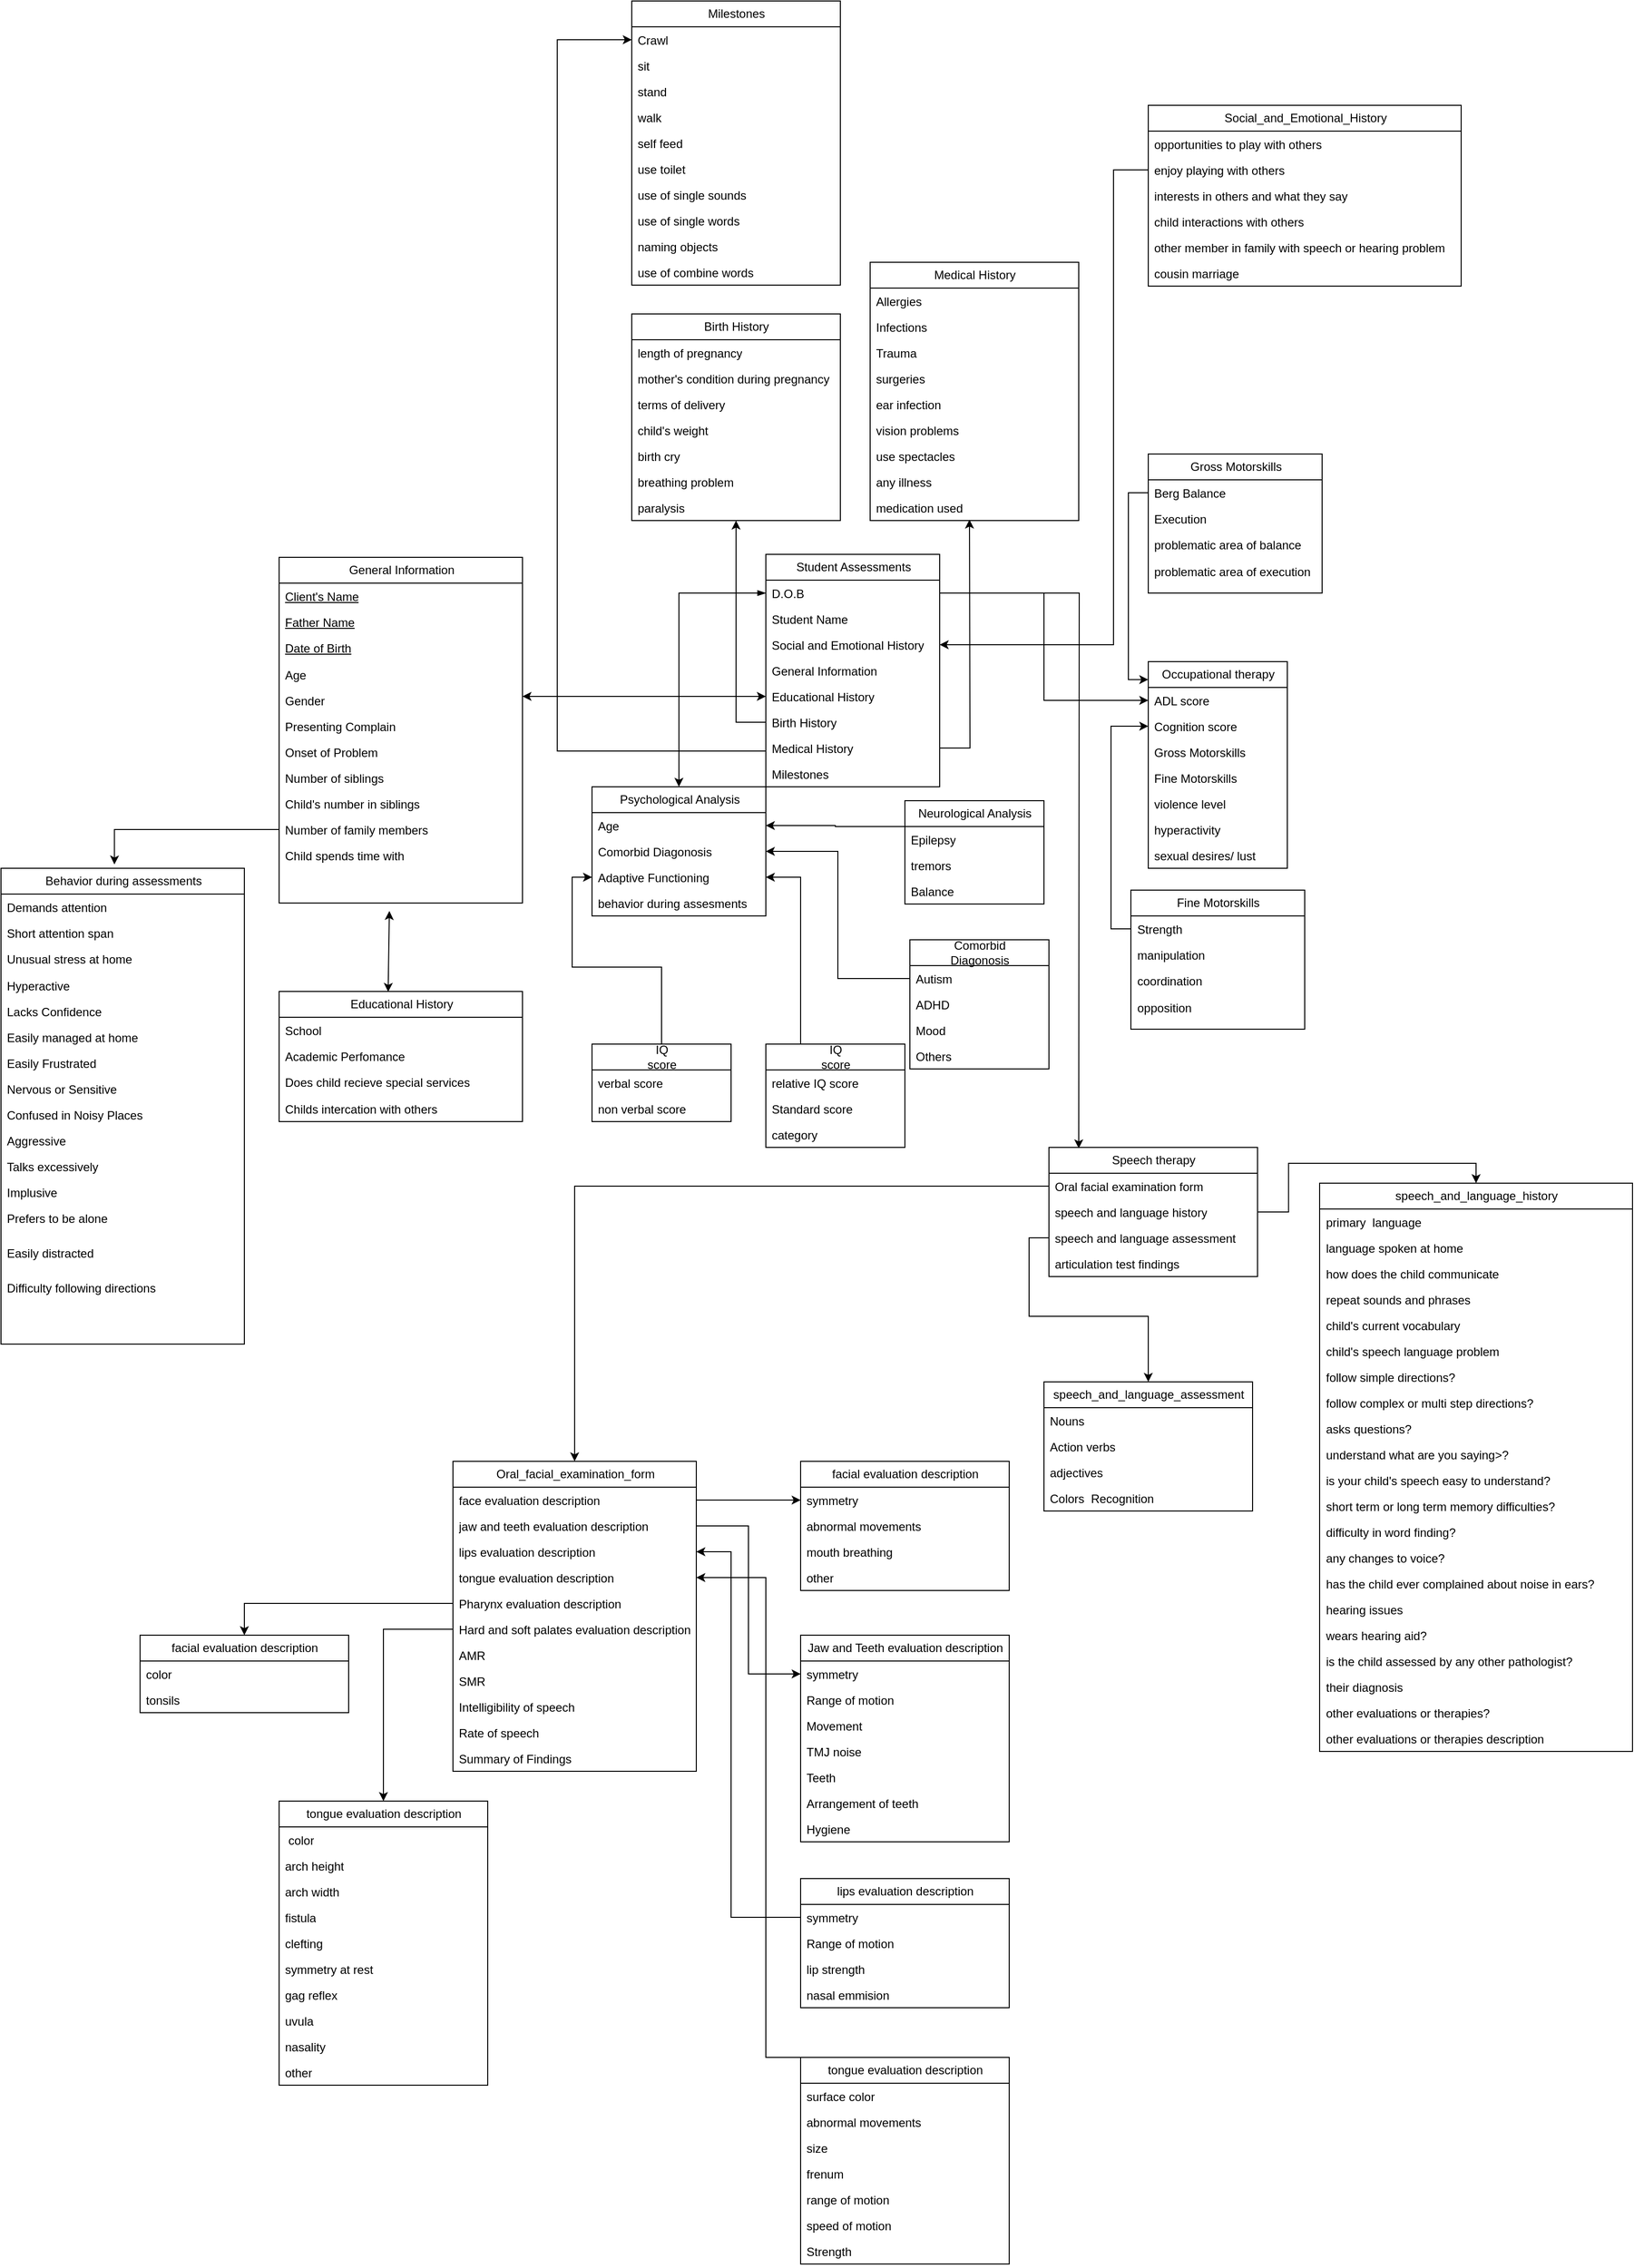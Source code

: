<mxfile version="27.0.9">
  <diagram name="Page-1" id="cxBWBQMw9Y_2NdGrwYWV">
    <mxGraphModel dx="2173" dy="2100" grid="1" gridSize="35" guides="1" tooltips="1" connect="1" arrows="1" fold="1" page="1" pageScale="1" pageWidth="850" pageHeight="1100" math="0" shadow="0">
      <root>
        <mxCell id="0" />
        <mxCell id="1" parent="0" />
        <mxCell id="Hcx9xvRhPuMiSi3vXPX2-5" value="Student Assessments" style="swimlane;fontStyle=0;childLayout=stackLayout;horizontal=1;startSize=26;fillColor=none;horizontalStack=0;resizeParent=1;resizeParentMax=0;resizeLast=0;collapsible=1;marginBottom=0;html=1;" parent="1" vertex="1">
          <mxGeometry x="280" y="137" width="175" height="234" as="geometry" />
        </mxCell>
        <mxCell id="Hcx9xvRhPuMiSi3vXPX2-110" style="edgeStyle=orthogonalEdgeStyle;rounded=0;orthogonalLoop=1;jettySize=auto;html=1;exitX=1;exitY=0.5;exitDx=0;exitDy=0;" parent="Hcx9xvRhPuMiSi3vXPX2-5" source="Hcx9xvRhPuMiSi3vXPX2-6" edge="1">
          <mxGeometry relative="1" as="geometry">
            <mxPoint x="315" y="598" as="targetPoint" />
          </mxGeometry>
        </mxCell>
        <mxCell id="Hcx9xvRhPuMiSi3vXPX2-6" value="D.O.B" style="text;strokeColor=none;fillColor=none;align=left;verticalAlign=top;spacingLeft=4;spacingRight=4;overflow=hidden;rotatable=0;points=[[0,0.5],[1,0.5]];portConstraint=eastwest;whiteSpace=wrap;html=1;" parent="Hcx9xvRhPuMiSi3vXPX2-5" vertex="1">
          <mxGeometry y="26" width="175" height="26" as="geometry" />
        </mxCell>
        <mxCell id="Hcx9xvRhPuMiSi3vXPX2-7" value="Student Name" style="text;strokeColor=none;fillColor=none;align=left;verticalAlign=top;spacingLeft=4;spacingRight=4;overflow=hidden;rotatable=0;points=[[0,0.5],[1,0.5]];portConstraint=eastwest;whiteSpace=wrap;html=1;" parent="Hcx9xvRhPuMiSi3vXPX2-5" vertex="1">
          <mxGeometry y="52" width="175" height="26" as="geometry" />
        </mxCell>
        <mxCell id="Hcx9xvRhPuMiSi3vXPX2-116" style="edgeStyle=orthogonalEdgeStyle;rounded=0;orthogonalLoop=1;jettySize=auto;html=1;exitX=1;exitY=0.5;exitDx=0;exitDy=0;" parent="Hcx9xvRhPuMiSi3vXPX2-5" source="Hcx9xvRhPuMiSi3vXPX2-108" edge="1">
          <mxGeometry relative="1" as="geometry">
            <mxPoint x="175.053" y="91.211" as="targetPoint" />
          </mxGeometry>
        </mxCell>
        <mxCell id="Hcx9xvRhPuMiSi3vXPX2-108" value="Social and Emotional History" style="text;strokeColor=none;fillColor=none;align=left;verticalAlign=top;spacingLeft=4;spacingRight=4;overflow=hidden;rotatable=0;points=[[0,0.5],[1,0.5]];portConstraint=eastwest;whiteSpace=wrap;html=1;" parent="Hcx9xvRhPuMiSi3vXPX2-5" vertex="1">
          <mxGeometry y="78" width="175" height="26" as="geometry" />
        </mxCell>
        <mxCell id="Hcx9xvRhPuMiSi3vXPX2-76" value="General Information" style="text;strokeColor=none;fillColor=none;align=left;verticalAlign=top;spacingLeft=4;spacingRight=4;overflow=hidden;rotatable=0;points=[[0,0.5],[1,0.5]];portConstraint=eastwest;whiteSpace=wrap;html=1;" parent="Hcx9xvRhPuMiSi3vXPX2-5" vertex="1">
          <mxGeometry y="104" width="175" height="26" as="geometry" />
        </mxCell>
        <mxCell id="Hcx9xvRhPuMiSi3vXPX2-77" value="Educational History" style="text;strokeColor=none;fillColor=none;align=left;verticalAlign=top;spacingLeft=4;spacingRight=4;overflow=hidden;rotatable=0;points=[[0,0.5],[1,0.5]];portConstraint=eastwest;whiteSpace=wrap;html=1;" parent="Hcx9xvRhPuMiSi3vXPX2-5" vertex="1">
          <mxGeometry y="130" width="175" height="26" as="geometry" />
        </mxCell>
        <mxCell id="Hcx9xvRhPuMiSi3vXPX2-68" value="Birth History" style="text;strokeColor=none;fillColor=none;align=left;verticalAlign=top;spacingLeft=4;spacingRight=4;overflow=hidden;rotatable=0;points=[[0,0.5],[1,0.5]];portConstraint=eastwest;whiteSpace=wrap;html=1;" parent="Hcx9xvRhPuMiSi3vXPX2-5" vertex="1">
          <mxGeometry y="156" width="175" height="26" as="geometry" />
        </mxCell>
        <mxCell id="Hcx9xvRhPuMiSi3vXPX2-82" style="edgeStyle=orthogonalEdgeStyle;rounded=0;orthogonalLoop=1;jettySize=auto;html=1;exitX=1;exitY=0.5;exitDx=0;exitDy=0;" parent="Hcx9xvRhPuMiSi3vXPX2-5" source="Hcx9xvRhPuMiSi3vXPX2-69" edge="1">
          <mxGeometry relative="1" as="geometry">
            <mxPoint x="205" y="-35" as="targetPoint" />
          </mxGeometry>
        </mxCell>
        <mxCell id="Hcx9xvRhPuMiSi3vXPX2-69" value="Medical History" style="text;strokeColor=none;fillColor=none;align=left;verticalAlign=top;spacingLeft=4;spacingRight=4;overflow=hidden;rotatable=0;points=[[0,0.5],[1,0.5]];portConstraint=eastwest;whiteSpace=wrap;html=1;" parent="Hcx9xvRhPuMiSi3vXPX2-5" vertex="1">
          <mxGeometry y="182" width="175" height="26" as="geometry" />
        </mxCell>
        <mxCell id="Hcx9xvRhPuMiSi3vXPX2-70" value="Milestones" style="text;strokeColor=none;fillColor=none;align=left;verticalAlign=top;spacingLeft=4;spacingRight=4;overflow=hidden;rotatable=0;points=[[0,0.5],[1,0.5]];portConstraint=eastwest;whiteSpace=wrap;html=1;" parent="Hcx9xvRhPuMiSi3vXPX2-5" vertex="1">
          <mxGeometry y="208" width="175" height="26" as="geometry" />
        </mxCell>
        <mxCell id="Hcx9xvRhPuMiSi3vXPX2-12" value="Psychological Analysis" style="swimlane;fontStyle=0;childLayout=stackLayout;horizontal=1;startSize=26;fillColor=none;horizontalStack=0;resizeParent=1;resizeParentMax=0;resizeLast=0;collapsible=1;marginBottom=0;html=1;" parent="1" vertex="1">
          <mxGeometry x="105" y="371" width="175" height="130" as="geometry" />
        </mxCell>
        <mxCell id="Hcx9xvRhPuMiSi3vXPX2-13" value="Age" style="text;strokeColor=none;fillColor=none;align=left;verticalAlign=top;spacingLeft=4;spacingRight=4;overflow=hidden;rotatable=0;points=[[0,0.5],[1,0.5]];portConstraint=eastwest;whiteSpace=wrap;html=1;" parent="Hcx9xvRhPuMiSi3vXPX2-12" vertex="1">
          <mxGeometry y="26" width="175" height="26" as="geometry" />
        </mxCell>
        <mxCell id="Hcx9xvRhPuMiSi3vXPX2-17" value="Comorbid Diagonosis" style="text;strokeColor=none;fillColor=none;align=left;verticalAlign=top;spacingLeft=4;spacingRight=4;overflow=hidden;rotatable=0;points=[[0,0.5],[1,0.5]];portConstraint=eastwest;whiteSpace=wrap;html=1;" parent="Hcx9xvRhPuMiSi3vXPX2-12" vertex="1">
          <mxGeometry y="52" width="175" height="26" as="geometry" />
        </mxCell>
        <mxCell id="Hcx9xvRhPuMiSi3vXPX2-19" value="Adaptive Functioning" style="text;strokeColor=none;fillColor=none;align=left;verticalAlign=top;spacingLeft=4;spacingRight=4;overflow=hidden;rotatable=0;points=[[0,0.5],[1,0.5]];portConstraint=eastwest;whiteSpace=wrap;html=1;" parent="Hcx9xvRhPuMiSi3vXPX2-12" vertex="1">
          <mxGeometry y="78" width="175" height="26" as="geometry" />
        </mxCell>
        <mxCell id="Hcx9xvRhPuMiSi3vXPX2-128" value="behavior during assesments" style="text;strokeColor=none;fillColor=none;align=left;verticalAlign=top;spacingLeft=4;spacingRight=4;overflow=hidden;rotatable=0;points=[[0,0.5],[1,0.5]];portConstraint=eastwest;whiteSpace=wrap;html=1;" parent="Hcx9xvRhPuMiSi3vXPX2-12" vertex="1">
          <mxGeometry y="104" width="175" height="26" as="geometry" />
        </mxCell>
        <mxCell id="Hcx9xvRhPuMiSi3vXPX2-16" style="edgeStyle=orthogonalEdgeStyle;rounded=0;orthogonalLoop=1;jettySize=auto;html=1;exitX=0;exitY=0.5;exitDx=0;exitDy=0;entryX=0.5;entryY=0;entryDx=0;entryDy=0;startArrow=blockThin;startFill=1;" parent="1" source="Hcx9xvRhPuMiSi3vXPX2-6" target="Hcx9xvRhPuMiSi3vXPX2-12" edge="1">
          <mxGeometry relative="1" as="geometry" />
        </mxCell>
        <mxCell id="Hcx9xvRhPuMiSi3vXPX2-130" style="edgeStyle=orthogonalEdgeStyle;rounded=0;orthogonalLoop=1;jettySize=auto;html=1;exitX=0;exitY=0.25;exitDx=0;exitDy=0;entryX=1;entryY=0.5;entryDx=0;entryDy=0;" parent="1" source="Hcx9xvRhPuMiSi3vXPX2-20" target="Hcx9xvRhPuMiSi3vXPX2-13" edge="1">
          <mxGeometry relative="1" as="geometry" />
        </mxCell>
        <mxCell id="Hcx9xvRhPuMiSi3vXPX2-20" value="Neurological Analysis" style="swimlane;fontStyle=0;childLayout=stackLayout;horizontal=1;startSize=26;fillColor=none;horizontalStack=0;resizeParent=1;resizeParentMax=0;resizeLast=0;collapsible=1;marginBottom=0;html=1;" parent="1" vertex="1">
          <mxGeometry x="420" y="385" width="140" height="104" as="geometry" />
        </mxCell>
        <mxCell id="Hcx9xvRhPuMiSi3vXPX2-21" value="Epilepsy" style="text;strokeColor=none;fillColor=none;align=left;verticalAlign=top;spacingLeft=4;spacingRight=4;overflow=hidden;rotatable=0;points=[[0,0.5],[1,0.5]];portConstraint=eastwest;whiteSpace=wrap;html=1;" parent="Hcx9xvRhPuMiSi3vXPX2-20" vertex="1">
          <mxGeometry y="26" width="140" height="26" as="geometry" />
        </mxCell>
        <mxCell id="Hcx9xvRhPuMiSi3vXPX2-22" value="tremors" style="text;strokeColor=none;fillColor=none;align=left;verticalAlign=top;spacingLeft=4;spacingRight=4;overflow=hidden;rotatable=0;points=[[0,0.5],[1,0.5]];portConstraint=eastwest;whiteSpace=wrap;html=1;" parent="Hcx9xvRhPuMiSi3vXPX2-20" vertex="1">
          <mxGeometry y="52" width="140" height="26" as="geometry" />
        </mxCell>
        <mxCell id="Hcx9xvRhPuMiSi3vXPX2-23" value="Balance" style="text;strokeColor=none;fillColor=none;align=left;verticalAlign=top;spacingLeft=4;spacingRight=4;overflow=hidden;rotatable=0;points=[[0,0.5],[1,0.5]];portConstraint=eastwest;whiteSpace=wrap;html=1;" parent="Hcx9xvRhPuMiSi3vXPX2-20" vertex="1">
          <mxGeometry y="78" width="140" height="26" as="geometry" />
        </mxCell>
        <mxCell id="Hcx9xvRhPuMiSi3vXPX2-25" value="&lt;span style=&quot;text-align: left; text-wrap: wrap;&quot;&gt;Comorbid Diagonosis&lt;/span&gt;" style="swimlane;fontStyle=0;childLayout=stackLayout;horizontal=1;startSize=26;fillColor=none;horizontalStack=0;resizeParent=1;resizeParentMax=0;resizeLast=0;collapsible=1;marginBottom=0;html=1;" parent="1" vertex="1">
          <mxGeometry x="425" y="525" width="140" height="130" as="geometry" />
        </mxCell>
        <mxCell id="Hcx9xvRhPuMiSi3vXPX2-26" value="Autism" style="text;strokeColor=none;fillColor=none;align=left;verticalAlign=top;spacingLeft=4;spacingRight=4;overflow=hidden;rotatable=0;points=[[0,0.5],[1,0.5]];portConstraint=eastwest;whiteSpace=wrap;html=1;" parent="Hcx9xvRhPuMiSi3vXPX2-25" vertex="1">
          <mxGeometry y="26" width="140" height="26" as="geometry" />
        </mxCell>
        <mxCell id="Hcx9xvRhPuMiSi3vXPX2-27" value="ADHD" style="text;strokeColor=none;fillColor=none;align=left;verticalAlign=top;spacingLeft=4;spacingRight=4;overflow=hidden;rotatable=0;points=[[0,0.5],[1,0.5]];portConstraint=eastwest;whiteSpace=wrap;html=1;" parent="Hcx9xvRhPuMiSi3vXPX2-25" vertex="1">
          <mxGeometry y="52" width="140" height="26" as="geometry" />
        </mxCell>
        <mxCell id="Hcx9xvRhPuMiSi3vXPX2-28" value="Mood" style="text;strokeColor=none;fillColor=none;align=left;verticalAlign=top;spacingLeft=4;spacingRight=4;overflow=hidden;rotatable=0;points=[[0,0.5],[1,0.5]];portConstraint=eastwest;whiteSpace=wrap;html=1;" parent="Hcx9xvRhPuMiSi3vXPX2-25" vertex="1">
          <mxGeometry y="78" width="140" height="26" as="geometry" />
        </mxCell>
        <mxCell id="Hcx9xvRhPuMiSi3vXPX2-29" value="Others" style="text;strokeColor=none;fillColor=none;align=left;verticalAlign=top;spacingLeft=4;spacingRight=4;overflow=hidden;rotatable=0;points=[[0,0.5],[1,0.5]];portConstraint=eastwest;whiteSpace=wrap;html=1;" parent="Hcx9xvRhPuMiSi3vXPX2-25" vertex="1">
          <mxGeometry y="104" width="140" height="26" as="geometry" />
        </mxCell>
        <mxCell id="Hcx9xvRhPuMiSi3vXPX2-37" style="edgeStyle=orthogonalEdgeStyle;rounded=0;orthogonalLoop=1;jettySize=auto;html=1;exitX=0.5;exitY=0;exitDx=0;exitDy=0;entryX=1;entryY=0.5;entryDx=0;entryDy=0;" parent="1" source="Hcx9xvRhPuMiSi3vXPX2-31" target="Hcx9xvRhPuMiSi3vXPX2-19" edge="1">
          <mxGeometry relative="1" as="geometry">
            <Array as="points">
              <mxPoint x="315" y="630" />
              <mxPoint x="315" y="462" />
            </Array>
          </mxGeometry>
        </mxCell>
        <mxCell id="Hcx9xvRhPuMiSi3vXPX2-31" value="&lt;span style=&quot;text-align: left; text-wrap: wrap;&quot;&gt;IQ score&lt;/span&gt;" style="swimlane;fontStyle=0;childLayout=stackLayout;horizontal=1;startSize=26;fillColor=none;horizontalStack=0;resizeParent=1;resizeParentMax=0;resizeLast=0;collapsible=1;marginBottom=0;html=1;" parent="1" vertex="1">
          <mxGeometry x="280" y="630" width="140" height="104" as="geometry" />
        </mxCell>
        <mxCell id="Hcx9xvRhPuMiSi3vXPX2-32" value="relative IQ score" style="text;strokeColor=none;fillColor=none;align=left;verticalAlign=top;spacingLeft=4;spacingRight=4;overflow=hidden;rotatable=0;points=[[0,0.5],[1,0.5]];portConstraint=eastwest;whiteSpace=wrap;html=1;" parent="Hcx9xvRhPuMiSi3vXPX2-31" vertex="1">
          <mxGeometry y="26" width="140" height="26" as="geometry" />
        </mxCell>
        <mxCell id="Hcx9xvRhPuMiSi3vXPX2-33" value="Standard score" style="text;strokeColor=none;fillColor=none;align=left;verticalAlign=top;spacingLeft=4;spacingRight=4;overflow=hidden;rotatable=0;points=[[0,0.5],[1,0.5]];portConstraint=eastwest;whiteSpace=wrap;html=1;" parent="Hcx9xvRhPuMiSi3vXPX2-31" vertex="1">
          <mxGeometry y="52" width="140" height="26" as="geometry" />
        </mxCell>
        <mxCell id="Hcx9xvRhPuMiSi3vXPX2-34" value="category" style="text;strokeColor=none;fillColor=none;align=left;verticalAlign=top;spacingLeft=4;spacingRight=4;overflow=hidden;rotatable=0;points=[[0,0.5],[1,0.5]];portConstraint=eastwest;whiteSpace=wrap;html=1;" parent="Hcx9xvRhPuMiSi3vXPX2-31" vertex="1">
          <mxGeometry y="78" width="140" height="26" as="geometry" />
        </mxCell>
        <mxCell id="Hcx9xvRhPuMiSi3vXPX2-42" style="edgeStyle=orthogonalEdgeStyle;rounded=0;orthogonalLoop=1;jettySize=auto;html=1;exitX=0.5;exitY=0;exitDx=0;exitDy=0;entryX=0;entryY=0.5;entryDx=0;entryDy=0;" parent="1" source="Hcx9xvRhPuMiSi3vXPX2-38" target="Hcx9xvRhPuMiSi3vXPX2-19" edge="1">
          <mxGeometry relative="1" as="geometry" />
        </mxCell>
        <mxCell id="Hcx9xvRhPuMiSi3vXPX2-38" value="&lt;span style=&quot;text-align: left; text-wrap: wrap;&quot;&gt;IQ score&lt;/span&gt;" style="swimlane;fontStyle=0;childLayout=stackLayout;horizontal=1;startSize=26;fillColor=none;horizontalStack=0;resizeParent=1;resizeParentMax=0;resizeLast=0;collapsible=1;marginBottom=0;html=1;" parent="1" vertex="1">
          <mxGeometry x="105" y="630" width="140" height="78" as="geometry" />
        </mxCell>
        <mxCell id="Hcx9xvRhPuMiSi3vXPX2-39" value="verbal score" style="text;strokeColor=none;fillColor=none;align=left;verticalAlign=top;spacingLeft=4;spacingRight=4;overflow=hidden;rotatable=0;points=[[0,0.5],[1,0.5]];portConstraint=eastwest;whiteSpace=wrap;html=1;" parent="Hcx9xvRhPuMiSi3vXPX2-38" vertex="1">
          <mxGeometry y="26" width="140" height="26" as="geometry" />
        </mxCell>
        <mxCell id="Hcx9xvRhPuMiSi3vXPX2-40" value="non verbal score" style="text;strokeColor=none;fillColor=none;align=left;verticalAlign=top;spacingLeft=4;spacingRight=4;overflow=hidden;rotatable=0;points=[[0,0.5],[1,0.5]];portConstraint=eastwest;whiteSpace=wrap;html=1;" parent="Hcx9xvRhPuMiSi3vXPX2-38" vertex="1">
          <mxGeometry y="52" width="140" height="26" as="geometry" />
        </mxCell>
        <mxCell id="Hcx9xvRhPuMiSi3vXPX2-45" value="Occupational therapy" style="swimlane;fontStyle=0;childLayout=stackLayout;horizontal=1;startSize=26;fillColor=none;horizontalStack=0;resizeParent=1;resizeParentMax=0;resizeLast=0;collapsible=1;marginBottom=0;html=1;" parent="1" vertex="1">
          <mxGeometry x="665" y="245" width="140" height="208" as="geometry" />
        </mxCell>
        <mxCell id="Hcx9xvRhPuMiSi3vXPX2-46" value="ADL score" style="text;strokeColor=none;fillColor=none;align=left;verticalAlign=top;spacingLeft=4;spacingRight=4;overflow=hidden;rotatable=0;points=[[0,0.5],[1,0.5]];portConstraint=eastwest;whiteSpace=wrap;html=1;" parent="Hcx9xvRhPuMiSi3vXPX2-45" vertex="1">
          <mxGeometry y="26" width="140" height="26" as="geometry" />
        </mxCell>
        <mxCell id="Hcx9xvRhPuMiSi3vXPX2-47" value="Cognition score" style="text;strokeColor=none;fillColor=none;align=left;verticalAlign=top;spacingLeft=4;spacingRight=4;overflow=hidden;rotatable=0;points=[[0,0.5],[1,0.5]];portConstraint=eastwest;whiteSpace=wrap;html=1;" parent="Hcx9xvRhPuMiSi3vXPX2-45" vertex="1">
          <mxGeometry y="52" width="140" height="26" as="geometry" />
        </mxCell>
        <mxCell id="Hcx9xvRhPuMiSi3vXPX2-48" value="Gross Motorskills" style="text;strokeColor=none;fillColor=none;align=left;verticalAlign=top;spacingLeft=4;spacingRight=4;overflow=hidden;rotatable=0;points=[[0,0.5],[1,0.5]];portConstraint=eastwest;whiteSpace=wrap;html=1;" parent="Hcx9xvRhPuMiSi3vXPX2-45" vertex="1">
          <mxGeometry y="78" width="140" height="26" as="geometry" />
        </mxCell>
        <mxCell id="Hcx9xvRhPuMiSi3vXPX2-56" value="Fine Motorskills" style="text;strokeColor=none;fillColor=none;align=left;verticalAlign=top;spacingLeft=4;spacingRight=4;overflow=hidden;rotatable=0;points=[[0,0.5],[1,0.5]];portConstraint=eastwest;whiteSpace=wrap;html=1;" parent="Hcx9xvRhPuMiSi3vXPX2-45" vertex="1">
          <mxGeometry y="104" width="140" height="26" as="geometry" />
        </mxCell>
        <mxCell id="Hcx9xvRhPuMiSi3vXPX2-63" value="violence level" style="text;strokeColor=none;fillColor=none;align=left;verticalAlign=top;spacingLeft=4;spacingRight=4;overflow=hidden;rotatable=0;points=[[0,0.5],[1,0.5]];portConstraint=eastwest;whiteSpace=wrap;html=1;" parent="Hcx9xvRhPuMiSi3vXPX2-45" vertex="1">
          <mxGeometry y="130" width="140" height="26" as="geometry" />
        </mxCell>
        <mxCell id="Hcx9xvRhPuMiSi3vXPX2-64" value="hyperactivity" style="text;strokeColor=none;fillColor=none;align=left;verticalAlign=top;spacingLeft=4;spacingRight=4;overflow=hidden;rotatable=0;points=[[0,0.5],[1,0.5]];portConstraint=eastwest;whiteSpace=wrap;html=1;" parent="Hcx9xvRhPuMiSi3vXPX2-45" vertex="1">
          <mxGeometry y="156" width="140" height="26" as="geometry" />
        </mxCell>
        <mxCell id="Hcx9xvRhPuMiSi3vXPX2-65" value="sexual desires/ lust" style="text;strokeColor=none;fillColor=none;align=left;verticalAlign=top;spacingLeft=4;spacingRight=4;overflow=hidden;rotatable=0;points=[[0,0.5],[1,0.5]];portConstraint=eastwest;whiteSpace=wrap;html=1;" parent="Hcx9xvRhPuMiSi3vXPX2-45" vertex="1">
          <mxGeometry y="182" width="140" height="26" as="geometry" />
        </mxCell>
        <mxCell id="Hcx9xvRhPuMiSi3vXPX2-50" value="Gross Motorskills" style="swimlane;fontStyle=0;childLayout=stackLayout;horizontal=1;startSize=26;fillColor=none;horizontalStack=0;resizeParent=1;resizeParentMax=0;resizeLast=0;collapsible=1;marginBottom=0;html=1;" parent="1" vertex="1">
          <mxGeometry x="665" y="36" width="175" height="140" as="geometry" />
        </mxCell>
        <mxCell id="Hcx9xvRhPuMiSi3vXPX2-51" value="Berg Balance&amp;nbsp;" style="text;strokeColor=none;fillColor=none;align=left;verticalAlign=top;spacingLeft=4;spacingRight=4;overflow=hidden;rotatable=0;points=[[0,0.5],[1,0.5]];portConstraint=eastwest;whiteSpace=wrap;html=1;" parent="Hcx9xvRhPuMiSi3vXPX2-50" vertex="1">
          <mxGeometry y="26" width="175" height="26" as="geometry" />
        </mxCell>
        <mxCell id="Hcx9xvRhPuMiSi3vXPX2-52" value="Execution&amp;nbsp;" style="text;strokeColor=none;fillColor=none;align=left;verticalAlign=top;spacingLeft=4;spacingRight=4;overflow=hidden;rotatable=0;points=[[0,0.5],[1,0.5]];portConstraint=eastwest;whiteSpace=wrap;html=1;" parent="Hcx9xvRhPuMiSi3vXPX2-50" vertex="1">
          <mxGeometry y="52" width="175" height="26" as="geometry" />
        </mxCell>
        <mxCell id="Hcx9xvRhPuMiSi3vXPX2-53" value="problematic area of balance" style="text;strokeColor=none;fillColor=none;align=left;verticalAlign=top;spacingLeft=4;spacingRight=4;overflow=hidden;rotatable=0;points=[[0,0.5],[1,0.5]];portConstraint=eastwest;whiteSpace=wrap;html=1;" parent="Hcx9xvRhPuMiSi3vXPX2-50" vertex="1">
          <mxGeometry y="78" width="175" height="27" as="geometry" />
        </mxCell>
        <mxCell id="Hcx9xvRhPuMiSi3vXPX2-57" value="problematic area of execution" style="text;strokeColor=none;fillColor=none;align=left;verticalAlign=top;spacingLeft=4;spacingRight=4;overflow=hidden;rotatable=0;points=[[0,0.5],[1,0.5]];portConstraint=eastwest;whiteSpace=wrap;html=1;" parent="Hcx9xvRhPuMiSi3vXPX2-50" vertex="1">
          <mxGeometry y="105" width="175" height="35" as="geometry" />
        </mxCell>
        <mxCell id="Hcx9xvRhPuMiSi3vXPX2-54" style="edgeStyle=orthogonalEdgeStyle;rounded=0;orthogonalLoop=1;jettySize=auto;html=1;exitX=1;exitY=0.5;exitDx=0;exitDy=0;entryX=0;entryY=0.5;entryDx=0;entryDy=0;" parent="1" source="Hcx9xvRhPuMiSi3vXPX2-6" target="Hcx9xvRhPuMiSi3vXPX2-46" edge="1">
          <mxGeometry relative="1" as="geometry" />
        </mxCell>
        <mxCell id="Hcx9xvRhPuMiSi3vXPX2-55" style="edgeStyle=orthogonalEdgeStyle;rounded=0;orthogonalLoop=1;jettySize=auto;html=1;exitX=0;exitY=0.5;exitDx=0;exitDy=0;entryX=0;entryY=0.087;entryDx=0;entryDy=0;entryPerimeter=0;" parent="1" source="Hcx9xvRhPuMiSi3vXPX2-51" target="Hcx9xvRhPuMiSi3vXPX2-45" edge="1">
          <mxGeometry relative="1" as="geometry" />
        </mxCell>
        <mxCell id="Hcx9xvRhPuMiSi3vXPX2-58" value="Fine Motorskills" style="swimlane;fontStyle=0;childLayout=stackLayout;horizontal=1;startSize=26;fillColor=none;horizontalStack=0;resizeParent=1;resizeParentMax=0;resizeLast=0;collapsible=1;marginBottom=0;html=1;" parent="1" vertex="1">
          <mxGeometry x="647.5" y="475" width="175" height="140" as="geometry" />
        </mxCell>
        <mxCell id="Hcx9xvRhPuMiSi3vXPX2-59" value="Strength" style="text;strokeColor=none;fillColor=none;align=left;verticalAlign=top;spacingLeft=4;spacingRight=4;overflow=hidden;rotatable=0;points=[[0,0.5],[1,0.5]];portConstraint=eastwest;whiteSpace=wrap;html=1;" parent="Hcx9xvRhPuMiSi3vXPX2-58" vertex="1">
          <mxGeometry y="26" width="175" height="26" as="geometry" />
        </mxCell>
        <mxCell id="Hcx9xvRhPuMiSi3vXPX2-60" value="manipulation" style="text;strokeColor=none;fillColor=none;align=left;verticalAlign=top;spacingLeft=4;spacingRight=4;overflow=hidden;rotatable=0;points=[[0,0.5],[1,0.5]];portConstraint=eastwest;whiteSpace=wrap;html=1;" parent="Hcx9xvRhPuMiSi3vXPX2-58" vertex="1">
          <mxGeometry y="52" width="175" height="26" as="geometry" />
        </mxCell>
        <mxCell id="Hcx9xvRhPuMiSi3vXPX2-61" value="coordination" style="text;strokeColor=none;fillColor=none;align=left;verticalAlign=top;spacingLeft=4;spacingRight=4;overflow=hidden;rotatable=0;points=[[0,0.5],[1,0.5]];portConstraint=eastwest;whiteSpace=wrap;html=1;" parent="Hcx9xvRhPuMiSi3vXPX2-58" vertex="1">
          <mxGeometry y="78" width="175" height="27" as="geometry" />
        </mxCell>
        <mxCell id="Hcx9xvRhPuMiSi3vXPX2-62" value="opposition" style="text;strokeColor=none;fillColor=none;align=left;verticalAlign=top;spacingLeft=4;spacingRight=4;overflow=hidden;rotatable=0;points=[[0,0.5],[1,0.5]];portConstraint=eastwest;whiteSpace=wrap;html=1;" parent="Hcx9xvRhPuMiSi3vXPX2-58" vertex="1">
          <mxGeometry y="105" width="175" height="35" as="geometry" />
        </mxCell>
        <mxCell id="Hcx9xvRhPuMiSi3vXPX2-66" style="edgeStyle=orthogonalEdgeStyle;rounded=0;orthogonalLoop=1;jettySize=auto;html=1;exitX=0;exitY=0.5;exitDx=0;exitDy=0;entryX=0;entryY=0.5;entryDx=0;entryDy=0;" parent="1" source="Hcx9xvRhPuMiSi3vXPX2-59" target="Hcx9xvRhPuMiSi3vXPX2-47" edge="1">
          <mxGeometry relative="1" as="geometry" />
        </mxCell>
        <mxCell id="Hcx9xvRhPuMiSi3vXPX2-71" value="Birth History" style="swimlane;fontStyle=0;childLayout=stackLayout;horizontal=1;startSize=26;fillColor=none;horizontalStack=0;resizeParent=1;resizeParentMax=0;resizeLast=0;collapsible=1;marginBottom=0;html=1;" parent="1" vertex="1">
          <mxGeometry x="145" y="-105" width="210" height="208" as="geometry" />
        </mxCell>
        <mxCell id="Hcx9xvRhPuMiSi3vXPX2-72" value="length of pregnancy" style="text;strokeColor=none;fillColor=none;align=left;verticalAlign=top;spacingLeft=4;spacingRight=4;overflow=hidden;rotatable=0;points=[[0,0.5],[1,0.5]];portConstraint=eastwest;whiteSpace=wrap;html=1;" parent="Hcx9xvRhPuMiSi3vXPX2-71" vertex="1">
          <mxGeometry y="26" width="210" height="26" as="geometry" />
        </mxCell>
        <mxCell id="Hcx9xvRhPuMiSi3vXPX2-73" value="mother&#39;s condition during pregnancy&amp;nbsp;" style="text;strokeColor=none;fillColor=none;align=left;verticalAlign=top;spacingLeft=4;spacingRight=4;overflow=hidden;rotatable=0;points=[[0,0.5],[1,0.5]];portConstraint=eastwest;whiteSpace=wrap;html=1;" parent="Hcx9xvRhPuMiSi3vXPX2-71" vertex="1">
          <mxGeometry y="52" width="210" height="26" as="geometry" />
        </mxCell>
        <mxCell id="Hcx9xvRhPuMiSi3vXPX2-74" value="terms of delivery" style="text;strokeColor=none;fillColor=none;align=left;verticalAlign=top;spacingLeft=4;spacingRight=4;overflow=hidden;rotatable=0;points=[[0,0.5],[1,0.5]];portConstraint=eastwest;whiteSpace=wrap;html=1;" parent="Hcx9xvRhPuMiSi3vXPX2-71" vertex="1">
          <mxGeometry y="78" width="210" height="26" as="geometry" />
        </mxCell>
        <mxCell id="Hcx9xvRhPuMiSi3vXPX2-78" value="child&#39;s weight" style="text;strokeColor=none;fillColor=none;align=left;verticalAlign=top;spacingLeft=4;spacingRight=4;overflow=hidden;rotatable=0;points=[[0,0.5],[1,0.5]];portConstraint=eastwest;whiteSpace=wrap;html=1;" parent="Hcx9xvRhPuMiSi3vXPX2-71" vertex="1">
          <mxGeometry y="104" width="210" height="26" as="geometry" />
        </mxCell>
        <mxCell id="Hcx9xvRhPuMiSi3vXPX2-79" value="birth cry" style="text;strokeColor=none;fillColor=none;align=left;verticalAlign=top;spacingLeft=4;spacingRight=4;overflow=hidden;rotatable=0;points=[[0,0.5],[1,0.5]];portConstraint=eastwest;whiteSpace=wrap;html=1;" parent="Hcx9xvRhPuMiSi3vXPX2-71" vertex="1">
          <mxGeometry y="130" width="210" height="26" as="geometry" />
        </mxCell>
        <mxCell id="Hcx9xvRhPuMiSi3vXPX2-80" value="breathing problem" style="text;strokeColor=none;fillColor=none;align=left;verticalAlign=top;spacingLeft=4;spacingRight=4;overflow=hidden;rotatable=0;points=[[0,0.5],[1,0.5]];portConstraint=eastwest;whiteSpace=wrap;html=1;" parent="Hcx9xvRhPuMiSi3vXPX2-71" vertex="1">
          <mxGeometry y="156" width="210" height="26" as="geometry" />
        </mxCell>
        <mxCell id="Hcx9xvRhPuMiSi3vXPX2-81" value="paralysis" style="text;strokeColor=none;fillColor=none;align=left;verticalAlign=top;spacingLeft=4;spacingRight=4;overflow=hidden;rotatable=0;points=[[0,0.5],[1,0.5]];portConstraint=eastwest;whiteSpace=wrap;html=1;" parent="Hcx9xvRhPuMiSi3vXPX2-71" vertex="1">
          <mxGeometry y="182" width="210" height="26" as="geometry" />
        </mxCell>
        <mxCell id="Hcx9xvRhPuMiSi3vXPX2-75" style="edgeStyle=orthogonalEdgeStyle;rounded=0;orthogonalLoop=1;jettySize=auto;html=1;exitX=0;exitY=0.5;exitDx=0;exitDy=0;entryX=0.5;entryY=1;entryDx=0;entryDy=0;" parent="1" source="Hcx9xvRhPuMiSi3vXPX2-68" target="Hcx9xvRhPuMiSi3vXPX2-71" edge="1">
          <mxGeometry relative="1" as="geometry" />
        </mxCell>
        <mxCell id="Hcx9xvRhPuMiSi3vXPX2-83" value="Medical History" style="swimlane;fontStyle=0;childLayout=stackLayout;horizontal=1;startSize=26;fillColor=none;horizontalStack=0;resizeParent=1;resizeParentMax=0;resizeLast=0;collapsible=1;marginBottom=0;html=1;" parent="1" vertex="1">
          <mxGeometry x="385" y="-157" width="210" height="260" as="geometry" />
        </mxCell>
        <mxCell id="Hcx9xvRhPuMiSi3vXPX2-84" value="Allergies" style="text;strokeColor=none;fillColor=none;align=left;verticalAlign=top;spacingLeft=4;spacingRight=4;overflow=hidden;rotatable=0;points=[[0,0.5],[1,0.5]];portConstraint=eastwest;whiteSpace=wrap;html=1;" parent="Hcx9xvRhPuMiSi3vXPX2-83" vertex="1">
          <mxGeometry y="26" width="210" height="26" as="geometry" />
        </mxCell>
        <mxCell id="Hcx9xvRhPuMiSi3vXPX2-85" value="Infections" style="text;strokeColor=none;fillColor=none;align=left;verticalAlign=top;spacingLeft=4;spacingRight=4;overflow=hidden;rotatable=0;points=[[0,0.5],[1,0.5]];portConstraint=eastwest;whiteSpace=wrap;html=1;" parent="Hcx9xvRhPuMiSi3vXPX2-83" vertex="1">
          <mxGeometry y="52" width="210" height="26" as="geometry" />
        </mxCell>
        <mxCell id="Hcx9xvRhPuMiSi3vXPX2-86" value="Trauma" style="text;strokeColor=none;fillColor=none;align=left;verticalAlign=top;spacingLeft=4;spacingRight=4;overflow=hidden;rotatable=0;points=[[0,0.5],[1,0.5]];portConstraint=eastwest;whiteSpace=wrap;html=1;" parent="Hcx9xvRhPuMiSi3vXPX2-83" vertex="1">
          <mxGeometry y="78" width="210" height="26" as="geometry" />
        </mxCell>
        <mxCell id="Hcx9xvRhPuMiSi3vXPX2-87" value="surgeries" style="text;strokeColor=none;fillColor=none;align=left;verticalAlign=top;spacingLeft=4;spacingRight=4;overflow=hidden;rotatable=0;points=[[0,0.5],[1,0.5]];portConstraint=eastwest;whiteSpace=wrap;html=1;" parent="Hcx9xvRhPuMiSi3vXPX2-83" vertex="1">
          <mxGeometry y="104" width="210" height="26" as="geometry" />
        </mxCell>
        <mxCell id="Hcx9xvRhPuMiSi3vXPX2-88" value="ear infection" style="text;strokeColor=none;fillColor=none;align=left;verticalAlign=top;spacingLeft=4;spacingRight=4;overflow=hidden;rotatable=0;points=[[0,0.5],[1,0.5]];portConstraint=eastwest;whiteSpace=wrap;html=1;" parent="Hcx9xvRhPuMiSi3vXPX2-83" vertex="1">
          <mxGeometry y="130" width="210" height="26" as="geometry" />
        </mxCell>
        <mxCell id="Hcx9xvRhPuMiSi3vXPX2-89" value="vision problems" style="text;strokeColor=none;fillColor=none;align=left;verticalAlign=top;spacingLeft=4;spacingRight=4;overflow=hidden;rotatable=0;points=[[0,0.5],[1,0.5]];portConstraint=eastwest;whiteSpace=wrap;html=1;" parent="Hcx9xvRhPuMiSi3vXPX2-83" vertex="1">
          <mxGeometry y="156" width="210" height="26" as="geometry" />
        </mxCell>
        <mxCell id="Hcx9xvRhPuMiSi3vXPX2-90" value="use spectacles" style="text;strokeColor=none;fillColor=none;align=left;verticalAlign=top;spacingLeft=4;spacingRight=4;overflow=hidden;rotatable=0;points=[[0,0.5],[1,0.5]];portConstraint=eastwest;whiteSpace=wrap;html=1;" parent="Hcx9xvRhPuMiSi3vXPX2-83" vertex="1">
          <mxGeometry y="182" width="210" height="26" as="geometry" />
        </mxCell>
        <mxCell id="Hcx9xvRhPuMiSi3vXPX2-94" value="any illness" style="text;strokeColor=none;fillColor=none;align=left;verticalAlign=top;spacingLeft=4;spacingRight=4;overflow=hidden;rotatable=0;points=[[0,0.5],[1,0.5]];portConstraint=eastwest;whiteSpace=wrap;html=1;" parent="Hcx9xvRhPuMiSi3vXPX2-83" vertex="1">
          <mxGeometry y="208" width="210" height="26" as="geometry" />
        </mxCell>
        <mxCell id="Hcx9xvRhPuMiSi3vXPX2-95" value="medication used" style="text;strokeColor=none;fillColor=none;align=left;verticalAlign=top;spacingLeft=4;spacingRight=4;overflow=hidden;rotatable=0;points=[[0,0.5],[1,0.5]];portConstraint=eastwest;whiteSpace=wrap;html=1;" parent="Hcx9xvRhPuMiSi3vXPX2-83" vertex="1">
          <mxGeometry y="234" width="210" height="26" as="geometry" />
        </mxCell>
        <mxCell id="Hcx9xvRhPuMiSi3vXPX2-97" value="Milestones" style="swimlane;fontStyle=0;childLayout=stackLayout;horizontal=1;startSize=26;fillColor=none;horizontalStack=0;resizeParent=1;resizeParentMax=0;resizeLast=0;collapsible=1;marginBottom=0;html=1;" parent="1" vertex="1">
          <mxGeometry x="145" y="-420" width="210" height="286" as="geometry" />
        </mxCell>
        <mxCell id="Hcx9xvRhPuMiSi3vXPX2-98" value="Crawl" style="text;strokeColor=none;fillColor=none;align=left;verticalAlign=top;spacingLeft=4;spacingRight=4;overflow=hidden;rotatable=0;points=[[0,0.5],[1,0.5]];portConstraint=eastwest;whiteSpace=wrap;html=1;" parent="Hcx9xvRhPuMiSi3vXPX2-97" vertex="1">
          <mxGeometry y="26" width="210" height="26" as="geometry" />
        </mxCell>
        <mxCell id="Hcx9xvRhPuMiSi3vXPX2-99" value="sit" style="text;strokeColor=none;fillColor=none;align=left;verticalAlign=top;spacingLeft=4;spacingRight=4;overflow=hidden;rotatable=0;points=[[0,0.5],[1,0.5]];portConstraint=eastwest;whiteSpace=wrap;html=1;" parent="Hcx9xvRhPuMiSi3vXPX2-97" vertex="1">
          <mxGeometry y="52" width="210" height="26" as="geometry" />
        </mxCell>
        <mxCell id="Hcx9xvRhPuMiSi3vXPX2-100" value="stand" style="text;strokeColor=none;fillColor=none;align=left;verticalAlign=top;spacingLeft=4;spacingRight=4;overflow=hidden;rotatable=0;points=[[0,0.5],[1,0.5]];portConstraint=eastwest;whiteSpace=wrap;html=1;" parent="Hcx9xvRhPuMiSi3vXPX2-97" vertex="1">
          <mxGeometry y="78" width="210" height="26" as="geometry" />
        </mxCell>
        <mxCell id="Hcx9xvRhPuMiSi3vXPX2-101" value="walk" style="text;strokeColor=none;fillColor=none;align=left;verticalAlign=top;spacingLeft=4;spacingRight=4;overflow=hidden;rotatable=0;points=[[0,0.5],[1,0.5]];portConstraint=eastwest;whiteSpace=wrap;html=1;" parent="Hcx9xvRhPuMiSi3vXPX2-97" vertex="1">
          <mxGeometry y="104" width="210" height="26" as="geometry" />
        </mxCell>
        <mxCell id="Hcx9xvRhPuMiSi3vXPX2-102" value="self feed" style="text;strokeColor=none;fillColor=none;align=left;verticalAlign=top;spacingLeft=4;spacingRight=4;overflow=hidden;rotatable=0;points=[[0,0.5],[1,0.5]];portConstraint=eastwest;whiteSpace=wrap;html=1;" parent="Hcx9xvRhPuMiSi3vXPX2-97" vertex="1">
          <mxGeometry y="130" width="210" height="26" as="geometry" />
        </mxCell>
        <mxCell id="Hcx9xvRhPuMiSi3vXPX2-103" value="use toilet" style="text;strokeColor=none;fillColor=none;align=left;verticalAlign=top;spacingLeft=4;spacingRight=4;overflow=hidden;rotatable=0;points=[[0,0.5],[1,0.5]];portConstraint=eastwest;whiteSpace=wrap;html=1;" parent="Hcx9xvRhPuMiSi3vXPX2-97" vertex="1">
          <mxGeometry y="156" width="210" height="26" as="geometry" />
        </mxCell>
        <mxCell id="Hcx9xvRhPuMiSi3vXPX2-104" value="use of single sounds" style="text;strokeColor=none;fillColor=none;align=left;verticalAlign=top;spacingLeft=4;spacingRight=4;overflow=hidden;rotatable=0;points=[[0,0.5],[1,0.5]];portConstraint=eastwest;whiteSpace=wrap;html=1;" parent="Hcx9xvRhPuMiSi3vXPX2-97" vertex="1">
          <mxGeometry y="182" width="210" height="26" as="geometry" />
        </mxCell>
        <mxCell id="Hcx9xvRhPuMiSi3vXPX2-105" value="use of single words" style="text;strokeColor=none;fillColor=none;align=left;verticalAlign=top;spacingLeft=4;spacingRight=4;overflow=hidden;rotatable=0;points=[[0,0.5],[1,0.5]];portConstraint=eastwest;whiteSpace=wrap;html=1;" parent="Hcx9xvRhPuMiSi3vXPX2-97" vertex="1">
          <mxGeometry y="208" width="210" height="26" as="geometry" />
        </mxCell>
        <mxCell id="Hcx9xvRhPuMiSi3vXPX2-107" value="naming objects" style="text;strokeColor=none;fillColor=none;align=left;verticalAlign=top;spacingLeft=4;spacingRight=4;overflow=hidden;rotatable=0;points=[[0,0.5],[1,0.5]];portConstraint=eastwest;whiteSpace=wrap;html=1;" parent="Hcx9xvRhPuMiSi3vXPX2-97" vertex="1">
          <mxGeometry y="234" width="210" height="26" as="geometry" />
        </mxCell>
        <mxCell id="Hcx9xvRhPuMiSi3vXPX2-106" value="use of combine words" style="text;strokeColor=none;fillColor=none;align=left;verticalAlign=top;spacingLeft=4;spacingRight=4;overflow=hidden;rotatable=0;points=[[0,0.5],[1,0.5]];portConstraint=eastwest;whiteSpace=wrap;html=1;" parent="Hcx9xvRhPuMiSi3vXPX2-97" vertex="1">
          <mxGeometry y="260" width="210" height="26" as="geometry" />
        </mxCell>
        <mxCell id="Hcx9xvRhPuMiSi3vXPX2-96" style="edgeStyle=orthogonalEdgeStyle;rounded=0;orthogonalLoop=1;jettySize=auto;html=1;exitX=0;exitY=0.5;exitDx=0;exitDy=0;entryX=0;entryY=0.5;entryDx=0;entryDy=0;" parent="1" source="Hcx9xvRhPuMiSi3vXPX2-70" target="Hcx9xvRhPuMiSi3vXPX2-98" edge="1">
          <mxGeometry relative="1" as="geometry">
            <mxPoint x="70" y="-210" as="targetPoint" />
            <Array as="points">
              <mxPoint x="70" y="335" />
              <mxPoint x="70" y="-381" />
            </Array>
          </mxGeometry>
        </mxCell>
        <mxCell id="Hcx9xvRhPuMiSi3vXPX2-111" value="Speech therapy" style="swimlane;fontStyle=0;childLayout=stackLayout;horizontal=1;startSize=26;fillColor=none;horizontalStack=0;resizeParent=1;resizeParentMax=0;resizeLast=0;collapsible=1;marginBottom=0;html=1;" parent="1" vertex="1">
          <mxGeometry x="565" y="734" width="210" height="130" as="geometry" />
        </mxCell>
        <mxCell id="Hcx9xvRhPuMiSi3vXPX2-112" value="Oral facial examination form&amp;nbsp;" style="text;strokeColor=none;fillColor=none;align=left;verticalAlign=top;spacingLeft=4;spacingRight=4;overflow=hidden;rotatable=0;points=[[0,0.5],[1,0.5]];portConstraint=eastwest;whiteSpace=wrap;html=1;" parent="Hcx9xvRhPuMiSi3vXPX2-111" vertex="1">
          <mxGeometry y="26" width="210" height="26" as="geometry" />
        </mxCell>
        <mxCell id="Hcx9xvRhPuMiSi3vXPX2-113" value="speech and language history" style="text;strokeColor=none;fillColor=none;align=left;verticalAlign=top;spacingLeft=4;spacingRight=4;overflow=hidden;rotatable=0;points=[[0,0.5],[1,0.5]];portConstraint=eastwest;whiteSpace=wrap;html=1;" parent="Hcx9xvRhPuMiSi3vXPX2-111" vertex="1">
          <mxGeometry y="52" width="210" height="26" as="geometry" />
        </mxCell>
        <mxCell id="Hcx9xvRhPuMiSi3vXPX2-114" value="speech and language assessment" style="text;strokeColor=none;fillColor=none;align=left;verticalAlign=top;spacingLeft=4;spacingRight=4;overflow=hidden;rotatable=0;points=[[0,0.5],[1,0.5]];portConstraint=eastwest;whiteSpace=wrap;html=1;" parent="Hcx9xvRhPuMiSi3vXPX2-111" vertex="1">
          <mxGeometry y="78" width="210" height="26" as="geometry" />
        </mxCell>
        <mxCell id="Hcx9xvRhPuMiSi3vXPX2-115" value="articulation test findings" style="text;strokeColor=none;fillColor=none;align=left;verticalAlign=top;spacingLeft=4;spacingRight=4;overflow=hidden;rotatable=0;points=[[0,0.5],[1,0.5]];portConstraint=eastwest;whiteSpace=wrap;html=1;" parent="Hcx9xvRhPuMiSi3vXPX2-111" vertex="1">
          <mxGeometry y="104" width="210" height="26" as="geometry" />
        </mxCell>
        <mxCell id="Hcx9xvRhPuMiSi3vXPX2-117" value="&lt;span style=&quot;text-align: left; text-wrap: wrap;&quot;&gt;Social_and_Emotional_History&lt;/span&gt;" style="swimlane;fontStyle=0;childLayout=stackLayout;horizontal=1;startSize=26;fillColor=none;horizontalStack=0;resizeParent=1;resizeParentMax=0;resizeLast=0;collapsible=1;marginBottom=0;html=1;" parent="1" vertex="1">
          <mxGeometry x="665" y="-315" width="315" height="182" as="geometry" />
        </mxCell>
        <mxCell id="Hcx9xvRhPuMiSi3vXPX2-118" value="opportunities to play with others" style="text;strokeColor=none;fillColor=none;align=left;verticalAlign=top;spacingLeft=4;spacingRight=4;overflow=hidden;rotatable=0;points=[[0,0.5],[1,0.5]];portConstraint=eastwest;whiteSpace=wrap;html=1;" parent="Hcx9xvRhPuMiSi3vXPX2-117" vertex="1">
          <mxGeometry y="26" width="315" height="26" as="geometry" />
        </mxCell>
        <mxCell id="Hcx9xvRhPuMiSi3vXPX2-119" value="enjoy playing with others" style="text;strokeColor=none;fillColor=none;align=left;verticalAlign=top;spacingLeft=4;spacingRight=4;overflow=hidden;rotatable=0;points=[[0,0.5],[1,0.5]];portConstraint=eastwest;whiteSpace=wrap;html=1;" parent="Hcx9xvRhPuMiSi3vXPX2-117" vertex="1">
          <mxGeometry y="52" width="315" height="26" as="geometry" />
        </mxCell>
        <mxCell id="Hcx9xvRhPuMiSi3vXPX2-120" value="interests in others and what they say" style="text;strokeColor=none;fillColor=none;align=left;verticalAlign=top;spacingLeft=4;spacingRight=4;overflow=hidden;rotatable=0;points=[[0,0.5],[1,0.5]];portConstraint=eastwest;whiteSpace=wrap;html=1;" parent="Hcx9xvRhPuMiSi3vXPX2-117" vertex="1">
          <mxGeometry y="78" width="315" height="26" as="geometry" />
        </mxCell>
        <mxCell id="Hcx9xvRhPuMiSi3vXPX2-121" value="child interactions with others" style="text;strokeColor=none;fillColor=none;align=left;verticalAlign=top;spacingLeft=4;spacingRight=4;overflow=hidden;rotatable=0;points=[[0,0.5],[1,0.5]];portConstraint=eastwest;whiteSpace=wrap;html=1;" parent="Hcx9xvRhPuMiSi3vXPX2-117" vertex="1">
          <mxGeometry y="104" width="315" height="26" as="geometry" />
        </mxCell>
        <mxCell id="Hcx9xvRhPuMiSi3vXPX2-122" value="other member in family with speech or hearing problem" style="text;strokeColor=none;fillColor=none;align=left;verticalAlign=top;spacingLeft=4;spacingRight=4;overflow=hidden;rotatable=0;points=[[0,0.5],[1,0.5]];portConstraint=eastwest;whiteSpace=wrap;html=1;" parent="Hcx9xvRhPuMiSi3vXPX2-117" vertex="1">
          <mxGeometry y="130" width="315" height="26" as="geometry" />
        </mxCell>
        <mxCell id="Hcx9xvRhPuMiSi3vXPX2-123" value="cousin marriage" style="text;strokeColor=none;fillColor=none;align=left;verticalAlign=top;spacingLeft=4;spacingRight=4;overflow=hidden;rotatable=0;points=[[0,0.5],[1,0.5]];portConstraint=eastwest;whiteSpace=wrap;html=1;" parent="Hcx9xvRhPuMiSi3vXPX2-117" vertex="1">
          <mxGeometry y="156" width="315" height="26" as="geometry" />
        </mxCell>
        <mxCell id="Hcx9xvRhPuMiSi3vXPX2-127" style="edgeStyle=orthogonalEdgeStyle;rounded=0;orthogonalLoop=1;jettySize=auto;html=1;exitX=0;exitY=0.5;exitDx=0;exitDy=0;entryX=1;entryY=0.5;entryDx=0;entryDy=0;" parent="1" source="Hcx9xvRhPuMiSi3vXPX2-119" target="Hcx9xvRhPuMiSi3vXPX2-108" edge="1">
          <mxGeometry relative="1" as="geometry">
            <Array as="points">
              <mxPoint x="630" y="-250" />
              <mxPoint x="630" y="228" />
            </Array>
          </mxGeometry>
        </mxCell>
        <mxCell id="Hcx9xvRhPuMiSi3vXPX2-129" style="edgeStyle=orthogonalEdgeStyle;rounded=0;orthogonalLoop=1;jettySize=auto;html=1;exitX=0;exitY=0.5;exitDx=0;exitDy=0;entryX=1;entryY=0.5;entryDx=0;entryDy=0;" parent="1" source="Hcx9xvRhPuMiSi3vXPX2-26" target="Hcx9xvRhPuMiSi3vXPX2-17" edge="1">
          <mxGeometry relative="1" as="geometry" />
        </mxCell>
        <mxCell id="qPIsT8shVBuXi6U69f5p-1" value="&lt;span style=&quot;text-align: left; text-wrap: wrap;&quot;&gt;speech_and_language_history&lt;/span&gt;" style="swimlane;fontStyle=0;childLayout=stackLayout;horizontal=1;startSize=26;fillColor=none;horizontalStack=0;resizeParent=1;resizeParentMax=0;resizeLast=0;collapsible=1;marginBottom=0;html=1;" parent="1" vertex="1">
          <mxGeometry x="837.5" y="770" width="315" height="572" as="geometry" />
        </mxCell>
        <mxCell id="qPIsT8shVBuXi6U69f5p-2" value="primary&amp;nbsp; language" style="text;strokeColor=none;fillColor=none;align=left;verticalAlign=top;spacingLeft=4;spacingRight=4;overflow=hidden;rotatable=0;points=[[0,0.5],[1,0.5]];portConstraint=eastwest;whiteSpace=wrap;html=1;" parent="qPIsT8shVBuXi6U69f5p-1" vertex="1">
          <mxGeometry y="26" width="315" height="26" as="geometry" />
        </mxCell>
        <mxCell id="qPIsT8shVBuXi6U69f5p-3" value="language spoken at home" style="text;strokeColor=none;fillColor=none;align=left;verticalAlign=top;spacingLeft=4;spacingRight=4;overflow=hidden;rotatable=0;points=[[0,0.5],[1,0.5]];portConstraint=eastwest;whiteSpace=wrap;html=1;" parent="qPIsT8shVBuXi6U69f5p-1" vertex="1">
          <mxGeometry y="52" width="315" height="26" as="geometry" />
        </mxCell>
        <mxCell id="qPIsT8shVBuXi6U69f5p-4" value="how does the child communicate" style="text;strokeColor=none;fillColor=none;align=left;verticalAlign=top;spacingLeft=4;spacingRight=4;overflow=hidden;rotatable=0;points=[[0,0.5],[1,0.5]];portConstraint=eastwest;whiteSpace=wrap;html=1;" parent="qPIsT8shVBuXi6U69f5p-1" vertex="1">
          <mxGeometry y="78" width="315" height="26" as="geometry" />
        </mxCell>
        <mxCell id="qPIsT8shVBuXi6U69f5p-5" value="repeat sounds and phrases" style="text;strokeColor=none;fillColor=none;align=left;verticalAlign=top;spacingLeft=4;spacingRight=4;overflow=hidden;rotatable=0;points=[[0,0.5],[1,0.5]];portConstraint=eastwest;whiteSpace=wrap;html=1;" parent="qPIsT8shVBuXi6U69f5p-1" vertex="1">
          <mxGeometry y="104" width="315" height="26" as="geometry" />
        </mxCell>
        <mxCell id="qPIsT8shVBuXi6U69f5p-6" value="child&#39;s current vocabulary" style="text;strokeColor=none;fillColor=none;align=left;verticalAlign=top;spacingLeft=4;spacingRight=4;overflow=hidden;rotatable=0;points=[[0,0.5],[1,0.5]];portConstraint=eastwest;whiteSpace=wrap;html=1;" parent="qPIsT8shVBuXi6U69f5p-1" vertex="1">
          <mxGeometry y="130" width="315" height="26" as="geometry" />
        </mxCell>
        <mxCell id="qPIsT8shVBuXi6U69f5p-7" value="child&#39;s speech language problem" style="text;strokeColor=none;fillColor=none;align=left;verticalAlign=top;spacingLeft=4;spacingRight=4;overflow=hidden;rotatable=0;points=[[0,0.5],[1,0.5]];portConstraint=eastwest;whiteSpace=wrap;html=1;" parent="qPIsT8shVBuXi6U69f5p-1" vertex="1">
          <mxGeometry y="156" width="315" height="26" as="geometry" />
        </mxCell>
        <mxCell id="qPIsT8shVBuXi6U69f5p-8" value="follow simple directions?" style="text;strokeColor=none;fillColor=none;align=left;verticalAlign=top;spacingLeft=4;spacingRight=4;overflow=hidden;rotatable=0;points=[[0,0.5],[1,0.5]];portConstraint=eastwest;whiteSpace=wrap;html=1;" parent="qPIsT8shVBuXi6U69f5p-1" vertex="1">
          <mxGeometry y="182" width="315" height="26" as="geometry" />
        </mxCell>
        <mxCell id="qPIsT8shVBuXi6U69f5p-9" value="follow complex or multi step directions?" style="text;strokeColor=none;fillColor=none;align=left;verticalAlign=top;spacingLeft=4;spacingRight=4;overflow=hidden;rotatable=0;points=[[0,0.5],[1,0.5]];portConstraint=eastwest;whiteSpace=wrap;html=1;" parent="qPIsT8shVBuXi6U69f5p-1" vertex="1">
          <mxGeometry y="208" width="315" height="26" as="geometry" />
        </mxCell>
        <mxCell id="qPIsT8shVBuXi6U69f5p-10" value="asks questions?" style="text;strokeColor=none;fillColor=none;align=left;verticalAlign=top;spacingLeft=4;spacingRight=4;overflow=hidden;rotatable=0;points=[[0,0.5],[1,0.5]];portConstraint=eastwest;whiteSpace=wrap;html=1;" parent="qPIsT8shVBuXi6U69f5p-1" vertex="1">
          <mxGeometry y="234" width="315" height="26" as="geometry" />
        </mxCell>
        <mxCell id="qPIsT8shVBuXi6U69f5p-11" value="understand what are you saying&amp;gt;?" style="text;strokeColor=none;fillColor=none;align=left;verticalAlign=top;spacingLeft=4;spacingRight=4;overflow=hidden;rotatable=0;points=[[0,0.5],[1,0.5]];portConstraint=eastwest;whiteSpace=wrap;html=1;" parent="qPIsT8shVBuXi6U69f5p-1" vertex="1">
          <mxGeometry y="260" width="315" height="26" as="geometry" />
        </mxCell>
        <mxCell id="qPIsT8shVBuXi6U69f5p-12" value="is your child&#39;s speech easy to understand?" style="text;strokeColor=none;fillColor=none;align=left;verticalAlign=top;spacingLeft=4;spacingRight=4;overflow=hidden;rotatable=0;points=[[0,0.5],[1,0.5]];portConstraint=eastwest;whiteSpace=wrap;html=1;" parent="qPIsT8shVBuXi6U69f5p-1" vertex="1">
          <mxGeometry y="286" width="315" height="26" as="geometry" />
        </mxCell>
        <mxCell id="qPIsT8shVBuXi6U69f5p-13" value="short term or long term memory difficulties?" style="text;strokeColor=none;fillColor=none;align=left;verticalAlign=top;spacingLeft=4;spacingRight=4;overflow=hidden;rotatable=0;points=[[0,0.5],[1,0.5]];portConstraint=eastwest;whiteSpace=wrap;html=1;" parent="qPIsT8shVBuXi6U69f5p-1" vertex="1">
          <mxGeometry y="312" width="315" height="26" as="geometry" />
        </mxCell>
        <mxCell id="qPIsT8shVBuXi6U69f5p-14" value="difficulty in word finding?" style="text;strokeColor=none;fillColor=none;align=left;verticalAlign=top;spacingLeft=4;spacingRight=4;overflow=hidden;rotatable=0;points=[[0,0.5],[1,0.5]];portConstraint=eastwest;whiteSpace=wrap;html=1;" parent="qPIsT8shVBuXi6U69f5p-1" vertex="1">
          <mxGeometry y="338" width="315" height="26" as="geometry" />
        </mxCell>
        <mxCell id="qPIsT8shVBuXi6U69f5p-15" value="any changes to voice?" style="text;strokeColor=none;fillColor=none;align=left;verticalAlign=top;spacingLeft=4;spacingRight=4;overflow=hidden;rotatable=0;points=[[0,0.5],[1,0.5]];portConstraint=eastwest;whiteSpace=wrap;html=1;" parent="qPIsT8shVBuXi6U69f5p-1" vertex="1">
          <mxGeometry y="364" width="315" height="26" as="geometry" />
        </mxCell>
        <mxCell id="qPIsT8shVBuXi6U69f5p-16" value="has the child ever complained about noise in ears?" style="text;strokeColor=none;fillColor=none;align=left;verticalAlign=top;spacingLeft=4;spacingRight=4;overflow=hidden;rotatable=0;points=[[0,0.5],[1,0.5]];portConstraint=eastwest;whiteSpace=wrap;html=1;" parent="qPIsT8shVBuXi6U69f5p-1" vertex="1">
          <mxGeometry y="390" width="315" height="26" as="geometry" />
        </mxCell>
        <mxCell id="qPIsT8shVBuXi6U69f5p-17" value="hearing issues" style="text;strokeColor=none;fillColor=none;align=left;verticalAlign=top;spacingLeft=4;spacingRight=4;overflow=hidden;rotatable=0;points=[[0,0.5],[1,0.5]];portConstraint=eastwest;whiteSpace=wrap;html=1;" parent="qPIsT8shVBuXi6U69f5p-1" vertex="1">
          <mxGeometry y="416" width="315" height="26" as="geometry" />
        </mxCell>
        <mxCell id="qPIsT8shVBuXi6U69f5p-18" value="wears hearing aid?" style="text;strokeColor=none;fillColor=none;align=left;verticalAlign=top;spacingLeft=4;spacingRight=4;overflow=hidden;rotatable=0;points=[[0,0.5],[1,0.5]];portConstraint=eastwest;whiteSpace=wrap;html=1;" parent="qPIsT8shVBuXi6U69f5p-1" vertex="1">
          <mxGeometry y="442" width="315" height="26" as="geometry" />
        </mxCell>
        <mxCell id="qPIsT8shVBuXi6U69f5p-19" value="is the child assessed by any other pathologist?" style="text;strokeColor=none;fillColor=none;align=left;verticalAlign=top;spacingLeft=4;spacingRight=4;overflow=hidden;rotatable=0;points=[[0,0.5],[1,0.5]];portConstraint=eastwest;whiteSpace=wrap;html=1;" parent="qPIsT8shVBuXi6U69f5p-1" vertex="1">
          <mxGeometry y="468" width="315" height="26" as="geometry" />
        </mxCell>
        <mxCell id="qPIsT8shVBuXi6U69f5p-20" value="their diagnosis" style="text;strokeColor=none;fillColor=none;align=left;verticalAlign=top;spacingLeft=4;spacingRight=4;overflow=hidden;rotatable=0;points=[[0,0.5],[1,0.5]];portConstraint=eastwest;whiteSpace=wrap;html=1;" parent="qPIsT8shVBuXi6U69f5p-1" vertex="1">
          <mxGeometry y="494" width="315" height="26" as="geometry" />
        </mxCell>
        <mxCell id="qPIsT8shVBuXi6U69f5p-21" value="other evaluations or therapies?" style="text;strokeColor=none;fillColor=none;align=left;verticalAlign=top;spacingLeft=4;spacingRight=4;overflow=hidden;rotatable=0;points=[[0,0.5],[1,0.5]];portConstraint=eastwest;whiteSpace=wrap;html=1;" parent="qPIsT8shVBuXi6U69f5p-1" vertex="1">
          <mxGeometry y="520" width="315" height="26" as="geometry" />
        </mxCell>
        <mxCell id="qPIsT8shVBuXi6U69f5p-22" value="other evaluations or therapies description" style="text;strokeColor=none;fillColor=none;align=left;verticalAlign=top;spacingLeft=4;spacingRight=4;overflow=hidden;rotatable=0;points=[[0,0.5],[1,0.5]];portConstraint=eastwest;whiteSpace=wrap;html=1;" parent="qPIsT8shVBuXi6U69f5p-1" vertex="1">
          <mxGeometry y="546" width="315" height="26" as="geometry" />
        </mxCell>
        <mxCell id="qPIsT8shVBuXi6U69f5p-23" value="&lt;span style=&quot;text-align: left; text-wrap: wrap;&quot;&gt;speech_and_language_assessment&lt;/span&gt;" style="swimlane;fontStyle=0;childLayout=stackLayout;horizontal=1;startSize=26;fillColor=none;horizontalStack=0;resizeParent=1;resizeParentMax=0;resizeLast=0;collapsible=1;marginBottom=0;html=1;" parent="1" vertex="1">
          <mxGeometry x="560" y="970" width="210" height="130" as="geometry" />
        </mxCell>
        <mxCell id="qPIsT8shVBuXi6U69f5p-24" value="Nouns" style="text;strokeColor=none;fillColor=none;align=left;verticalAlign=top;spacingLeft=4;spacingRight=4;overflow=hidden;rotatable=0;points=[[0,0.5],[1,0.5]];portConstraint=eastwest;whiteSpace=wrap;html=1;" parent="qPIsT8shVBuXi6U69f5p-23" vertex="1">
          <mxGeometry y="26" width="210" height="26" as="geometry" />
        </mxCell>
        <mxCell id="qPIsT8shVBuXi6U69f5p-25" value="Action verbs" style="text;strokeColor=none;fillColor=none;align=left;verticalAlign=top;spacingLeft=4;spacingRight=4;overflow=hidden;rotatable=0;points=[[0,0.5],[1,0.5]];portConstraint=eastwest;whiteSpace=wrap;html=1;" parent="qPIsT8shVBuXi6U69f5p-23" vertex="1">
          <mxGeometry y="52" width="210" height="26" as="geometry" />
        </mxCell>
        <mxCell id="qPIsT8shVBuXi6U69f5p-26" value="adjectives" style="text;strokeColor=none;fillColor=none;align=left;verticalAlign=top;spacingLeft=4;spacingRight=4;overflow=hidden;rotatable=0;points=[[0,0.5],[1,0.5]];portConstraint=eastwest;whiteSpace=wrap;html=1;" parent="qPIsT8shVBuXi6U69f5p-23" vertex="1">
          <mxGeometry y="78" width="210" height="26" as="geometry" />
        </mxCell>
        <mxCell id="qPIsT8shVBuXi6U69f5p-27" value="Colors&amp;nbsp; Recognition" style="text;strokeColor=none;fillColor=none;align=left;verticalAlign=top;spacingLeft=4;spacingRight=4;overflow=hidden;rotatable=0;points=[[0,0.5],[1,0.5]];portConstraint=eastwest;whiteSpace=wrap;html=1;" parent="qPIsT8shVBuXi6U69f5p-23" vertex="1">
          <mxGeometry y="104" width="210" height="26" as="geometry" />
        </mxCell>
        <mxCell id="oaThvdK_GvKa7wnYasyh-1" value="General Information" style="swimlane;fontStyle=0;childLayout=stackLayout;horizontal=1;startSize=26;fillColor=none;horizontalStack=0;resizeParent=1;resizeParentMax=0;resizeLast=0;collapsible=1;marginBottom=0;html=1;" parent="1" vertex="1">
          <mxGeometry x="-210" y="140" width="245" height="348" as="geometry" />
        </mxCell>
        <mxCell id="oaThvdK_GvKa7wnYasyh-2" value="&lt;u&gt;Client&#39;s Name&lt;/u&gt;" style="text;strokeColor=none;fillColor=none;align=left;verticalAlign=top;spacingLeft=4;spacingRight=4;overflow=hidden;rotatable=0;points=[[0,0.5],[1,0.5]];portConstraint=eastwest;whiteSpace=wrap;html=1;" parent="oaThvdK_GvKa7wnYasyh-1" vertex="1">
          <mxGeometry y="26" width="245" height="26" as="geometry" />
        </mxCell>
        <mxCell id="oaThvdK_GvKa7wnYasyh-3" value="&lt;u&gt;Father Name&lt;/u&gt;" style="text;strokeColor=none;fillColor=none;align=left;verticalAlign=top;spacingLeft=4;spacingRight=4;overflow=hidden;rotatable=0;points=[[0,0.5],[1,0.5]];portConstraint=eastwest;whiteSpace=wrap;html=1;" parent="oaThvdK_GvKa7wnYasyh-1" vertex="1">
          <mxGeometry y="52" width="245" height="26" as="geometry" />
        </mxCell>
        <mxCell id="oaThvdK_GvKa7wnYasyh-4" value="&lt;u&gt;Date of Birth&lt;/u&gt;" style="text;strokeColor=none;fillColor=none;align=left;verticalAlign=top;spacingLeft=4;spacingRight=4;overflow=hidden;rotatable=0;points=[[0,0.5],[1,0.5]];portConstraint=eastwest;whiteSpace=wrap;html=1;" parent="oaThvdK_GvKa7wnYasyh-1" vertex="1">
          <mxGeometry y="78" width="245" height="27" as="geometry" />
        </mxCell>
        <mxCell id="oaThvdK_GvKa7wnYasyh-5" value="Age" style="text;strokeColor=none;fillColor=none;align=left;verticalAlign=top;spacingLeft=4;spacingRight=4;overflow=hidden;rotatable=0;points=[[0,0.5],[1,0.5]];portConstraint=eastwest;whiteSpace=wrap;html=1;" parent="oaThvdK_GvKa7wnYasyh-1" vertex="1">
          <mxGeometry y="105" width="245" height="26" as="geometry" />
        </mxCell>
        <mxCell id="oaThvdK_GvKa7wnYasyh-6" value="Gender" style="text;strokeColor=none;fillColor=none;align=left;verticalAlign=top;spacingLeft=4;spacingRight=4;overflow=hidden;rotatable=0;points=[[0,0.5],[1,0.5]];portConstraint=eastwest;whiteSpace=wrap;html=1;" parent="oaThvdK_GvKa7wnYasyh-1" vertex="1">
          <mxGeometry y="131" width="245" height="26" as="geometry" />
        </mxCell>
        <mxCell id="oaThvdK_GvKa7wnYasyh-7" value="Presenting Complain" style="text;strokeColor=none;fillColor=none;align=left;verticalAlign=top;spacingLeft=4;spacingRight=4;overflow=hidden;rotatable=0;points=[[0,0.5],[1,0.5]];portConstraint=eastwest;whiteSpace=wrap;html=1;" parent="oaThvdK_GvKa7wnYasyh-1" vertex="1">
          <mxGeometry y="157" width="245" height="26" as="geometry" />
        </mxCell>
        <mxCell id="oaThvdK_GvKa7wnYasyh-8" value="Onset of Problem" style="text;strokeColor=none;fillColor=none;align=left;verticalAlign=top;spacingLeft=4;spacingRight=4;overflow=hidden;rotatable=0;points=[[0,0.5],[1,0.5]];portConstraint=eastwest;whiteSpace=wrap;html=1;" parent="oaThvdK_GvKa7wnYasyh-1" vertex="1">
          <mxGeometry y="183" width="245" height="26" as="geometry" />
        </mxCell>
        <mxCell id="oaThvdK_GvKa7wnYasyh-9" value="Number of siblings" style="text;strokeColor=none;fillColor=none;align=left;verticalAlign=top;spacingLeft=4;spacingRight=4;overflow=hidden;rotatable=0;points=[[0,0.5],[1,0.5]];portConstraint=eastwest;whiteSpace=wrap;html=1;" parent="oaThvdK_GvKa7wnYasyh-1" vertex="1">
          <mxGeometry y="209" width="245" height="26" as="geometry" />
        </mxCell>
        <mxCell id="oaThvdK_GvKa7wnYasyh-10" value="Child&#39;s number in siblings" style="text;strokeColor=none;fillColor=none;align=left;verticalAlign=top;spacingLeft=4;spacingRight=4;overflow=hidden;rotatable=0;points=[[0,0.5],[1,0.5]];portConstraint=eastwest;whiteSpace=wrap;html=1;" parent="oaThvdK_GvKa7wnYasyh-1" vertex="1">
          <mxGeometry y="235" width="245" height="26" as="geometry" />
        </mxCell>
        <mxCell id="oaThvdK_GvKa7wnYasyh-11" value="Number of family members" style="text;strokeColor=none;fillColor=none;align=left;verticalAlign=top;spacingLeft=4;spacingRight=4;overflow=hidden;rotatable=0;points=[[0,0.5],[1,0.5]];portConstraint=eastwest;whiteSpace=wrap;html=1;" parent="oaThvdK_GvKa7wnYasyh-1" vertex="1">
          <mxGeometry y="261" width="245" height="26" as="geometry" />
        </mxCell>
        <mxCell id="oaThvdK_GvKa7wnYasyh-12" value="Child spends time with" style="text;strokeColor=none;fillColor=none;align=left;verticalAlign=top;spacingLeft=4;spacingRight=4;overflow=hidden;rotatable=0;points=[[0,0.5],[1,0.5]];portConstraint=eastwest;whiteSpace=wrap;html=1;" parent="oaThvdK_GvKa7wnYasyh-1" vertex="1">
          <mxGeometry y="287" width="245" height="26" as="geometry" />
        </mxCell>
        <mxCell id="oaThvdK_GvKa7wnYasyh-13" value="&lt;br&gt;&lt;div&gt;&lt;br&gt;&lt;/div&gt;&lt;div&gt;&lt;br&gt;&lt;/div&gt;&lt;div&gt;&lt;br&gt;&lt;/div&gt;&lt;div&gt;&lt;br&gt;&lt;/div&gt;&lt;div&gt;&lt;br&gt;&lt;/div&gt;&lt;div&gt;&lt;br&gt;&lt;/div&gt;" style="text;strokeColor=none;fillColor=none;align=left;verticalAlign=top;spacingLeft=4;spacingRight=4;overflow=hidden;rotatable=0;points=[[0,0.5],[1,0.5]];portConstraint=eastwest;whiteSpace=wrap;html=1;" parent="oaThvdK_GvKa7wnYasyh-1" vertex="1">
          <mxGeometry y="313" width="245" height="35" as="geometry" />
        </mxCell>
        <mxCell id="S8YBjiHrozWV1L3tc8Y--7" style="edgeStyle=orthogonalEdgeStyle;rounded=0;orthogonalLoop=1;jettySize=auto;html=1;exitX=1;exitY=0.5;exitDx=0;exitDy=0;entryX=0.5;entryY=0;entryDx=0;entryDy=0;" edge="1" parent="1" source="Hcx9xvRhPuMiSi3vXPX2-113" target="qPIsT8shVBuXi6U69f5p-1">
          <mxGeometry relative="1" as="geometry" />
        </mxCell>
        <mxCell id="oaThvdK_GvKa7wnYasyh-14" value="" style="endArrow=classic;startArrow=classic;html=1;rounded=0;entryX=0;entryY=0.5;entryDx=0;entryDy=0;" edge="1" parent="1" target="Hcx9xvRhPuMiSi3vXPX2-77">
          <mxGeometry width="50" height="50" relative="1" as="geometry">
            <mxPoint x="35" y="280" as="sourcePoint" />
            <mxPoint x="610" y="350" as="targetPoint" />
            <Array as="points" />
          </mxGeometry>
        </mxCell>
        <mxCell id="S8YBjiHrozWV1L3tc8Y--8" style="edgeStyle=orthogonalEdgeStyle;rounded=0;orthogonalLoop=1;jettySize=auto;html=1;exitX=0;exitY=0.5;exitDx=0;exitDy=0;entryX=0.5;entryY=0;entryDx=0;entryDy=0;" edge="1" parent="1" source="Hcx9xvRhPuMiSi3vXPX2-114" target="qPIsT8shVBuXi6U69f5p-23">
          <mxGeometry relative="1" as="geometry" />
        </mxCell>
        <mxCell id="oaThvdK_GvKa7wnYasyh-15" value="Educational History" style="swimlane;fontStyle=0;childLayout=stackLayout;horizontal=1;startSize=26;fillColor=none;horizontalStack=0;resizeParent=1;resizeParentMax=0;resizeLast=0;collapsible=1;marginBottom=0;html=1;" vertex="1" parent="1">
          <mxGeometry x="-210" y="577" width="245" height="131" as="geometry" />
        </mxCell>
        <mxCell id="oaThvdK_GvKa7wnYasyh-16" value="School" style="text;strokeColor=none;fillColor=none;align=left;verticalAlign=top;spacingLeft=4;spacingRight=4;overflow=hidden;rotatable=0;points=[[0,0.5],[1,0.5]];portConstraint=eastwest;whiteSpace=wrap;html=1;" vertex="1" parent="oaThvdK_GvKa7wnYasyh-15">
          <mxGeometry y="26" width="245" height="26" as="geometry" />
        </mxCell>
        <mxCell id="oaThvdK_GvKa7wnYasyh-17" value="Academic Perfomance" style="text;strokeColor=none;fillColor=none;align=left;verticalAlign=top;spacingLeft=4;spacingRight=4;overflow=hidden;rotatable=0;points=[[0,0.5],[1,0.5]];portConstraint=eastwest;whiteSpace=wrap;html=1;" vertex="1" parent="oaThvdK_GvKa7wnYasyh-15">
          <mxGeometry y="52" width="245" height="26" as="geometry" />
        </mxCell>
        <mxCell id="oaThvdK_GvKa7wnYasyh-18" value="Does child recieve special services" style="text;strokeColor=none;fillColor=none;align=left;verticalAlign=top;spacingLeft=4;spacingRight=4;overflow=hidden;rotatable=0;points=[[0,0.5],[1,0.5]];portConstraint=eastwest;whiteSpace=wrap;html=1;" vertex="1" parent="oaThvdK_GvKa7wnYasyh-15">
          <mxGeometry y="78" width="245" height="27" as="geometry" />
        </mxCell>
        <mxCell id="oaThvdK_GvKa7wnYasyh-19" value="Childs intercation with others" style="text;strokeColor=none;fillColor=none;align=left;verticalAlign=top;spacingLeft=4;spacingRight=4;overflow=hidden;rotatable=0;points=[[0,0.5],[1,0.5]];portConstraint=eastwest;whiteSpace=wrap;html=1;" vertex="1" parent="oaThvdK_GvKa7wnYasyh-15">
          <mxGeometry y="105" width="245" height="26" as="geometry" />
        </mxCell>
        <mxCell id="S8YBjiHrozWV1L3tc8Y--38" value="&lt;span style=&quot;text-align: left; text-wrap: wrap;&quot;&gt;Oral_facial_examination_form&lt;/span&gt;" style="swimlane;fontStyle=0;childLayout=stackLayout;horizontal=1;startSize=26;fillColor=none;horizontalStack=0;resizeParent=1;resizeParentMax=0;resizeLast=0;collapsible=1;marginBottom=0;html=1;" vertex="1" parent="1">
          <mxGeometry x="-35" y="1050" width="245" height="312" as="geometry" />
        </mxCell>
        <mxCell id="S8YBjiHrozWV1L3tc8Y--39" value="face evaluation description" style="text;strokeColor=none;fillColor=none;align=left;verticalAlign=top;spacingLeft=4;spacingRight=4;overflow=hidden;rotatable=0;points=[[0,0.5],[1,0.5]];portConstraint=eastwest;whiteSpace=wrap;html=1;" vertex="1" parent="S8YBjiHrozWV1L3tc8Y--38">
          <mxGeometry y="26" width="245" height="26" as="geometry" />
        </mxCell>
        <mxCell id="S8YBjiHrozWV1L3tc8Y--40" value="jaw and teeth evaluation description" style="text;strokeColor=none;fillColor=none;align=left;verticalAlign=top;spacingLeft=4;spacingRight=4;overflow=hidden;rotatable=0;points=[[0,0.5],[1,0.5]];portConstraint=eastwest;whiteSpace=wrap;html=1;" vertex="1" parent="S8YBjiHrozWV1L3tc8Y--38">
          <mxGeometry y="52" width="245" height="26" as="geometry" />
        </mxCell>
        <mxCell id="S8YBjiHrozWV1L3tc8Y--41" value="lips evaluation description" style="text;strokeColor=none;fillColor=none;align=left;verticalAlign=top;spacingLeft=4;spacingRight=4;overflow=hidden;rotatable=0;points=[[0,0.5],[1,0.5]];portConstraint=eastwest;whiteSpace=wrap;html=1;" vertex="1" parent="S8YBjiHrozWV1L3tc8Y--38">
          <mxGeometry y="78" width="245" height="26" as="geometry" />
        </mxCell>
        <mxCell id="S8YBjiHrozWV1L3tc8Y--42" value="tongue evaluation description" style="text;strokeColor=none;fillColor=none;align=left;verticalAlign=top;spacingLeft=4;spacingRight=4;overflow=hidden;rotatable=0;points=[[0,0.5],[1,0.5]];portConstraint=eastwest;whiteSpace=wrap;html=1;" vertex="1" parent="S8YBjiHrozWV1L3tc8Y--38">
          <mxGeometry y="104" width="245" height="26" as="geometry" />
        </mxCell>
        <mxCell id="S8YBjiHrozWV1L3tc8Y--43" value="Pharynx evaluation description" style="text;strokeColor=none;fillColor=none;align=left;verticalAlign=top;spacingLeft=4;spacingRight=4;overflow=hidden;rotatable=0;points=[[0,0.5],[1,0.5]];portConstraint=eastwest;whiteSpace=wrap;html=1;" vertex="1" parent="S8YBjiHrozWV1L3tc8Y--38">
          <mxGeometry y="130" width="245" height="26" as="geometry" />
        </mxCell>
        <mxCell id="S8YBjiHrozWV1L3tc8Y--44" value="Hard and soft palates evaluation description" style="text;strokeColor=none;fillColor=none;align=left;verticalAlign=top;spacingLeft=4;spacingRight=4;overflow=hidden;rotatable=0;points=[[0,0.5],[1,0.5]];portConstraint=eastwest;whiteSpace=wrap;html=1;" vertex="1" parent="S8YBjiHrozWV1L3tc8Y--38">
          <mxGeometry y="156" width="245" height="26" as="geometry" />
        </mxCell>
        <mxCell id="S8YBjiHrozWV1L3tc8Y--45" value="AMR" style="text;strokeColor=none;fillColor=none;align=left;verticalAlign=top;spacingLeft=4;spacingRight=4;overflow=hidden;rotatable=0;points=[[0,0.5],[1,0.5]];portConstraint=eastwest;whiteSpace=wrap;html=1;" vertex="1" parent="S8YBjiHrozWV1L3tc8Y--38">
          <mxGeometry y="182" width="245" height="26" as="geometry" />
        </mxCell>
        <mxCell id="S8YBjiHrozWV1L3tc8Y--46" value="SMR" style="text;strokeColor=none;fillColor=none;align=left;verticalAlign=top;spacingLeft=4;spacingRight=4;overflow=hidden;rotatable=0;points=[[0,0.5],[1,0.5]];portConstraint=eastwest;whiteSpace=wrap;html=1;" vertex="1" parent="S8YBjiHrozWV1L3tc8Y--38">
          <mxGeometry y="208" width="245" height="26" as="geometry" />
        </mxCell>
        <mxCell id="S8YBjiHrozWV1L3tc8Y--47" value="Intelligibility of speech" style="text;strokeColor=none;fillColor=none;align=left;verticalAlign=top;spacingLeft=4;spacingRight=4;overflow=hidden;rotatable=0;points=[[0,0.5],[1,0.5]];portConstraint=eastwest;whiteSpace=wrap;html=1;" vertex="1" parent="S8YBjiHrozWV1L3tc8Y--38">
          <mxGeometry y="234" width="245" height="26" as="geometry" />
        </mxCell>
        <mxCell id="S8YBjiHrozWV1L3tc8Y--48" value="Rate of speech" style="text;strokeColor=none;fillColor=none;align=left;verticalAlign=top;spacingLeft=4;spacingRight=4;overflow=hidden;rotatable=0;points=[[0,0.5],[1,0.5]];portConstraint=eastwest;whiteSpace=wrap;html=1;" vertex="1" parent="S8YBjiHrozWV1L3tc8Y--38">
          <mxGeometry y="260" width="245" height="26" as="geometry" />
        </mxCell>
        <mxCell id="S8YBjiHrozWV1L3tc8Y--49" value="Summary of Findings" style="text;strokeColor=none;fillColor=none;align=left;verticalAlign=top;spacingLeft=4;spacingRight=4;overflow=hidden;rotatable=0;points=[[0,0.5],[1,0.5]];portConstraint=eastwest;whiteSpace=wrap;html=1;" vertex="1" parent="S8YBjiHrozWV1L3tc8Y--38">
          <mxGeometry y="286" width="245" height="26" as="geometry" />
        </mxCell>
        <mxCell id="oaThvdK_GvKa7wnYasyh-20" value="" style="endArrow=classic;startArrow=classic;html=1;rounded=0;entryX=0.453;entryY=1.229;entryDx=0;entryDy=0;entryPerimeter=0;exitX=0.448;exitY=0.003;exitDx=0;exitDy=0;exitPerimeter=0;" edge="1" parent="1" source="oaThvdK_GvKa7wnYasyh-15" target="oaThvdK_GvKa7wnYasyh-13">
          <mxGeometry width="50" height="50" relative="1" as="geometry">
            <mxPoint x="490" y="505" as="sourcePoint" />
            <mxPoint x="540" y="455" as="targetPoint" />
          </mxGeometry>
        </mxCell>
        <mxCell id="S8YBjiHrozWV1L3tc8Y--50" value="facial evaluation description" style="swimlane;fontStyle=0;childLayout=stackLayout;horizontal=1;startSize=26;fillColor=none;horizontalStack=0;resizeParent=1;resizeParentMax=0;resizeLast=0;collapsible=1;marginBottom=0;html=1;" vertex="1" parent="1">
          <mxGeometry x="315" y="1050" width="210" height="130" as="geometry" />
        </mxCell>
        <mxCell id="S8YBjiHrozWV1L3tc8Y--51" value="symmetry" style="text;strokeColor=none;fillColor=none;align=left;verticalAlign=top;spacingLeft=4;spacingRight=4;overflow=hidden;rotatable=0;points=[[0,0.5],[1,0.5]];portConstraint=eastwest;whiteSpace=wrap;html=1;" vertex="1" parent="S8YBjiHrozWV1L3tc8Y--50">
          <mxGeometry y="26" width="210" height="26" as="geometry" />
        </mxCell>
        <mxCell id="S8YBjiHrozWV1L3tc8Y--52" value="abnormal movements" style="text;strokeColor=none;fillColor=none;align=left;verticalAlign=top;spacingLeft=4;spacingRight=4;overflow=hidden;rotatable=0;points=[[0,0.5],[1,0.5]];portConstraint=eastwest;whiteSpace=wrap;html=1;" vertex="1" parent="S8YBjiHrozWV1L3tc8Y--50">
          <mxGeometry y="52" width="210" height="26" as="geometry" />
        </mxCell>
        <mxCell id="S8YBjiHrozWV1L3tc8Y--53" value="mouth breathing" style="text;strokeColor=none;fillColor=none;align=left;verticalAlign=top;spacingLeft=4;spacingRight=4;overflow=hidden;rotatable=0;points=[[0,0.5],[1,0.5]];portConstraint=eastwest;whiteSpace=wrap;html=1;" vertex="1" parent="S8YBjiHrozWV1L3tc8Y--50">
          <mxGeometry y="78" width="210" height="26" as="geometry" />
        </mxCell>
        <mxCell id="S8YBjiHrozWV1L3tc8Y--54" value="other" style="text;strokeColor=none;fillColor=none;align=left;verticalAlign=top;spacingLeft=4;spacingRight=4;overflow=hidden;rotatable=0;points=[[0,0.5],[1,0.5]];portConstraint=eastwest;whiteSpace=wrap;html=1;" vertex="1" parent="S8YBjiHrozWV1L3tc8Y--50">
          <mxGeometry y="104" width="210" height="26" as="geometry" />
        </mxCell>
        <mxCell id="oaThvdK_GvKa7wnYasyh-21" value="Behavior during assessments" style="swimlane;fontStyle=0;childLayout=stackLayout;horizontal=1;startSize=26;fillColor=none;horizontalStack=0;resizeParent=1;resizeParentMax=0;resizeLast=0;collapsible=1;marginBottom=0;html=1;" vertex="1" parent="1">
          <mxGeometry x="-490" y="453" width="245" height="479" as="geometry" />
        </mxCell>
        <mxCell id="oaThvdK_GvKa7wnYasyh-22" value="Demands attention" style="text;strokeColor=none;fillColor=none;align=left;verticalAlign=top;spacingLeft=4;spacingRight=4;overflow=hidden;rotatable=0;points=[[0,0.5],[1,0.5]];portConstraint=eastwest;whiteSpace=wrap;html=1;" vertex="1" parent="oaThvdK_GvKa7wnYasyh-21">
          <mxGeometry y="26" width="245" height="26" as="geometry" />
        </mxCell>
        <mxCell id="oaThvdK_GvKa7wnYasyh-23" value="Short attention span" style="text;strokeColor=none;fillColor=none;align=left;verticalAlign=top;spacingLeft=4;spacingRight=4;overflow=hidden;rotatable=0;points=[[0,0.5],[1,0.5]];portConstraint=eastwest;whiteSpace=wrap;html=1;" vertex="1" parent="oaThvdK_GvKa7wnYasyh-21">
          <mxGeometry y="52" width="245" height="26" as="geometry" />
        </mxCell>
        <mxCell id="oaThvdK_GvKa7wnYasyh-24" value="Unusual stress at home" style="text;strokeColor=none;fillColor=none;align=left;verticalAlign=top;spacingLeft=4;spacingRight=4;overflow=hidden;rotatable=0;points=[[0,0.5],[1,0.5]];portConstraint=eastwest;whiteSpace=wrap;html=1;" vertex="1" parent="oaThvdK_GvKa7wnYasyh-21">
          <mxGeometry y="78" width="245" height="27" as="geometry" />
        </mxCell>
        <mxCell id="oaThvdK_GvKa7wnYasyh-25" value="Hyperactive" style="text;strokeColor=none;fillColor=none;align=left;verticalAlign=top;spacingLeft=4;spacingRight=4;overflow=hidden;rotatable=0;points=[[0,0.5],[1,0.5]];portConstraint=eastwest;whiteSpace=wrap;html=1;" vertex="1" parent="oaThvdK_GvKa7wnYasyh-21">
          <mxGeometry y="105" width="245" height="26" as="geometry" />
        </mxCell>
        <mxCell id="oaThvdK_GvKa7wnYasyh-26" value="Lacks Confidence" style="text;strokeColor=none;fillColor=none;align=left;verticalAlign=top;spacingLeft=4;spacingRight=4;overflow=hidden;rotatable=0;points=[[0,0.5],[1,0.5]];portConstraint=eastwest;whiteSpace=wrap;html=1;" vertex="1" parent="oaThvdK_GvKa7wnYasyh-21">
          <mxGeometry y="131" width="245" height="26" as="geometry" />
        </mxCell>
        <mxCell id="oaThvdK_GvKa7wnYasyh-27" value="Easily managed at home" style="text;strokeColor=none;fillColor=none;align=left;verticalAlign=top;spacingLeft=4;spacingRight=4;overflow=hidden;rotatable=0;points=[[0,0.5],[1,0.5]];portConstraint=eastwest;whiteSpace=wrap;html=1;" vertex="1" parent="oaThvdK_GvKa7wnYasyh-21">
          <mxGeometry y="157" width="245" height="26" as="geometry" />
        </mxCell>
        <mxCell id="oaThvdK_GvKa7wnYasyh-28" value="Easily Frustrated" style="text;strokeColor=none;fillColor=none;align=left;verticalAlign=top;spacingLeft=4;spacingRight=4;overflow=hidden;rotatable=0;points=[[0,0.5],[1,0.5]];portConstraint=eastwest;whiteSpace=wrap;html=1;" vertex="1" parent="oaThvdK_GvKa7wnYasyh-21">
          <mxGeometry y="183" width="245" height="26" as="geometry" />
        </mxCell>
        <mxCell id="oaThvdK_GvKa7wnYasyh-29" value="Nervous or Sensitive" style="text;strokeColor=none;fillColor=none;align=left;verticalAlign=top;spacingLeft=4;spacingRight=4;overflow=hidden;rotatable=0;points=[[0,0.5],[1,0.5]];portConstraint=eastwest;whiteSpace=wrap;html=1;" vertex="1" parent="oaThvdK_GvKa7wnYasyh-21">
          <mxGeometry y="209" width="245" height="26" as="geometry" />
        </mxCell>
        <mxCell id="oaThvdK_GvKa7wnYasyh-30" value="Confused in Noisy Places" style="text;strokeColor=none;fillColor=none;align=left;verticalAlign=top;spacingLeft=4;spacingRight=4;overflow=hidden;rotatable=0;points=[[0,0.5],[1,0.5]];portConstraint=eastwest;whiteSpace=wrap;html=1;" vertex="1" parent="oaThvdK_GvKa7wnYasyh-21">
          <mxGeometry y="235" width="245" height="26" as="geometry" />
        </mxCell>
        <mxCell id="oaThvdK_GvKa7wnYasyh-31" value="Aggressive" style="text;strokeColor=none;fillColor=none;align=left;verticalAlign=top;spacingLeft=4;spacingRight=4;overflow=hidden;rotatable=0;points=[[0,0.5],[1,0.5]];portConstraint=eastwest;whiteSpace=wrap;html=1;" vertex="1" parent="oaThvdK_GvKa7wnYasyh-21">
          <mxGeometry y="261" width="245" height="26" as="geometry" />
        </mxCell>
        <mxCell id="oaThvdK_GvKa7wnYasyh-32" value="Talks excessively" style="text;strokeColor=none;fillColor=none;align=left;verticalAlign=top;spacingLeft=4;spacingRight=4;overflow=hidden;rotatable=0;points=[[0,0.5],[1,0.5]];portConstraint=eastwest;whiteSpace=wrap;html=1;" vertex="1" parent="oaThvdK_GvKa7wnYasyh-21">
          <mxGeometry y="287" width="245" height="26" as="geometry" />
        </mxCell>
        <mxCell id="oaThvdK_GvKa7wnYasyh-34" value="Implusive" style="text;strokeColor=none;fillColor=none;align=left;verticalAlign=top;spacingLeft=4;spacingRight=4;overflow=hidden;rotatable=0;points=[[0,0.5],[1,0.5]];portConstraint=eastwest;whiteSpace=wrap;html=1;" vertex="1" parent="oaThvdK_GvKa7wnYasyh-21">
          <mxGeometry y="313" width="245" height="26" as="geometry" />
        </mxCell>
        <mxCell id="oaThvdK_GvKa7wnYasyh-35" value="Prefers to be alone" style="text;strokeColor=none;fillColor=none;align=left;verticalAlign=top;spacingLeft=4;spacingRight=4;overflow=hidden;rotatable=0;points=[[0,0.5],[1,0.5]];portConstraint=eastwest;whiteSpace=wrap;html=1;" vertex="1" parent="oaThvdK_GvKa7wnYasyh-21">
          <mxGeometry y="339" width="245" height="35" as="geometry" />
        </mxCell>
        <mxCell id="oaThvdK_GvKa7wnYasyh-36" value="Easily distracted" style="text;strokeColor=none;fillColor=none;align=left;verticalAlign=top;spacingLeft=4;spacingRight=4;overflow=hidden;rotatable=0;points=[[0,0.5],[1,0.5]];portConstraint=eastwest;whiteSpace=wrap;html=1;" vertex="1" parent="oaThvdK_GvKa7wnYasyh-21">
          <mxGeometry y="374" width="245" height="35" as="geometry" />
        </mxCell>
        <mxCell id="oaThvdK_GvKa7wnYasyh-37" value="Difficulty following directions" style="text;strokeColor=none;fillColor=none;align=left;verticalAlign=top;spacingLeft=4;spacingRight=4;overflow=hidden;rotatable=0;points=[[0,0.5],[1,0.5]];portConstraint=eastwest;whiteSpace=wrap;html=1;" vertex="1" parent="oaThvdK_GvKa7wnYasyh-21">
          <mxGeometry y="409" width="245" height="35" as="geometry" />
        </mxCell>
        <mxCell id="oaThvdK_GvKa7wnYasyh-33" value="&lt;br&gt;&lt;div&gt;&lt;br&gt;&lt;/div&gt;&lt;div&gt;&lt;br&gt;&lt;/div&gt;&lt;div&gt;&lt;br&gt;&lt;/div&gt;&lt;div&gt;&lt;br&gt;&lt;/div&gt;&lt;div&gt;&lt;br&gt;&lt;/div&gt;&lt;div&gt;&lt;br&gt;&lt;/div&gt;" style="text;strokeColor=none;fillColor=none;align=left;verticalAlign=top;spacingLeft=4;spacingRight=4;overflow=hidden;rotatable=0;points=[[0,0.5],[1,0.5]];portConstraint=eastwest;whiteSpace=wrap;html=1;" vertex="1" parent="oaThvdK_GvKa7wnYasyh-21">
          <mxGeometry y="444" width="245" height="35" as="geometry" />
        </mxCell>
        <mxCell id="S8YBjiHrozWV1L3tc8Y--55" style="edgeStyle=orthogonalEdgeStyle;rounded=0;orthogonalLoop=1;jettySize=auto;html=1;exitX=1;exitY=0.5;exitDx=0;exitDy=0;entryX=0;entryY=0.5;entryDx=0;entryDy=0;" edge="1" parent="1" source="S8YBjiHrozWV1L3tc8Y--39" target="S8YBjiHrozWV1L3tc8Y--51">
          <mxGeometry relative="1" as="geometry" />
        </mxCell>
        <mxCell id="S8YBjiHrozWV1L3tc8Y--56" value="Jaw and Teeth evaluation description" style="swimlane;fontStyle=0;childLayout=stackLayout;horizontal=1;startSize=26;fillColor=none;horizontalStack=0;resizeParent=1;resizeParentMax=0;resizeLast=0;collapsible=1;marginBottom=0;html=1;" vertex="1" parent="1">
          <mxGeometry x="315" y="1225" width="210" height="208" as="geometry" />
        </mxCell>
        <mxCell id="S8YBjiHrozWV1L3tc8Y--57" value="symmetry" style="text;strokeColor=none;fillColor=none;align=left;verticalAlign=top;spacingLeft=4;spacingRight=4;overflow=hidden;rotatable=0;points=[[0,0.5],[1,0.5]];portConstraint=eastwest;whiteSpace=wrap;html=1;" vertex="1" parent="S8YBjiHrozWV1L3tc8Y--56">
          <mxGeometry y="26" width="210" height="26" as="geometry" />
        </mxCell>
        <mxCell id="S8YBjiHrozWV1L3tc8Y--58" value="Range of motion" style="text;strokeColor=none;fillColor=none;align=left;verticalAlign=top;spacingLeft=4;spacingRight=4;overflow=hidden;rotatable=0;points=[[0,0.5],[1,0.5]];portConstraint=eastwest;whiteSpace=wrap;html=1;" vertex="1" parent="S8YBjiHrozWV1L3tc8Y--56">
          <mxGeometry y="52" width="210" height="26" as="geometry" />
        </mxCell>
        <mxCell id="S8YBjiHrozWV1L3tc8Y--59" value="Movement" style="text;strokeColor=none;fillColor=none;align=left;verticalAlign=top;spacingLeft=4;spacingRight=4;overflow=hidden;rotatable=0;points=[[0,0.5],[1,0.5]];portConstraint=eastwest;whiteSpace=wrap;html=1;" vertex="1" parent="S8YBjiHrozWV1L3tc8Y--56">
          <mxGeometry y="78" width="210" height="26" as="geometry" />
        </mxCell>
        <mxCell id="S8YBjiHrozWV1L3tc8Y--60" value="TMJ noise" style="text;strokeColor=none;fillColor=none;align=left;verticalAlign=top;spacingLeft=4;spacingRight=4;overflow=hidden;rotatable=0;points=[[0,0.5],[1,0.5]];portConstraint=eastwest;whiteSpace=wrap;html=1;" vertex="1" parent="S8YBjiHrozWV1L3tc8Y--56">
          <mxGeometry y="104" width="210" height="26" as="geometry" />
        </mxCell>
        <mxCell id="S8YBjiHrozWV1L3tc8Y--61" value="Teeth" style="text;strokeColor=none;fillColor=none;align=left;verticalAlign=top;spacingLeft=4;spacingRight=4;overflow=hidden;rotatable=0;points=[[0,0.5],[1,0.5]];portConstraint=eastwest;whiteSpace=wrap;html=1;" vertex="1" parent="S8YBjiHrozWV1L3tc8Y--56">
          <mxGeometry y="130" width="210" height="26" as="geometry" />
        </mxCell>
        <mxCell id="S8YBjiHrozWV1L3tc8Y--62" value="Arrangement of teeth" style="text;strokeColor=none;fillColor=none;align=left;verticalAlign=top;spacingLeft=4;spacingRight=4;overflow=hidden;rotatable=0;points=[[0,0.5],[1,0.5]];portConstraint=eastwest;whiteSpace=wrap;html=1;" vertex="1" parent="S8YBjiHrozWV1L3tc8Y--56">
          <mxGeometry y="156" width="210" height="26" as="geometry" />
        </mxCell>
        <mxCell id="S8YBjiHrozWV1L3tc8Y--63" value="Hygiene" style="text;strokeColor=none;fillColor=none;align=left;verticalAlign=top;spacingLeft=4;spacingRight=4;overflow=hidden;rotatable=0;points=[[0,0.5],[1,0.5]];portConstraint=eastwest;whiteSpace=wrap;html=1;" vertex="1" parent="S8YBjiHrozWV1L3tc8Y--56">
          <mxGeometry y="182" width="210" height="26" as="geometry" />
        </mxCell>
        <mxCell id="S8YBjiHrozWV1L3tc8Y--64" style="edgeStyle=orthogonalEdgeStyle;rounded=0;orthogonalLoop=1;jettySize=auto;html=1;exitX=1;exitY=0.5;exitDx=0;exitDy=0;entryX=0;entryY=0.5;entryDx=0;entryDy=0;" edge="1" parent="1" source="S8YBjiHrozWV1L3tc8Y--40" target="S8YBjiHrozWV1L3tc8Y--57">
          <mxGeometry relative="1" as="geometry" />
        </mxCell>
        <mxCell id="S8YBjiHrozWV1L3tc8Y--65" value="lips evaluation description" style="swimlane;fontStyle=0;childLayout=stackLayout;horizontal=1;startSize=26;fillColor=none;horizontalStack=0;resizeParent=1;resizeParentMax=0;resizeLast=0;collapsible=1;marginBottom=0;html=1;" vertex="1" parent="1">
          <mxGeometry x="315" y="1470" width="210" height="130" as="geometry" />
        </mxCell>
        <mxCell id="S8YBjiHrozWV1L3tc8Y--66" value="symmetry" style="text;strokeColor=none;fillColor=none;align=left;verticalAlign=top;spacingLeft=4;spacingRight=4;overflow=hidden;rotatable=0;points=[[0,0.5],[1,0.5]];portConstraint=eastwest;whiteSpace=wrap;html=1;" vertex="1" parent="S8YBjiHrozWV1L3tc8Y--65">
          <mxGeometry y="26" width="210" height="26" as="geometry" />
        </mxCell>
        <mxCell id="S8YBjiHrozWV1L3tc8Y--67" value="Range of motion" style="text;strokeColor=none;fillColor=none;align=left;verticalAlign=top;spacingLeft=4;spacingRight=4;overflow=hidden;rotatable=0;points=[[0,0.5],[1,0.5]];portConstraint=eastwest;whiteSpace=wrap;html=1;" vertex="1" parent="S8YBjiHrozWV1L3tc8Y--65">
          <mxGeometry y="52" width="210" height="26" as="geometry" />
        </mxCell>
        <mxCell id="S8YBjiHrozWV1L3tc8Y--68" value="lip strength&amp;nbsp;" style="text;strokeColor=none;fillColor=none;align=left;verticalAlign=top;spacingLeft=4;spacingRight=4;overflow=hidden;rotatable=0;points=[[0,0.5],[1,0.5]];portConstraint=eastwest;whiteSpace=wrap;html=1;" vertex="1" parent="S8YBjiHrozWV1L3tc8Y--65">
          <mxGeometry y="78" width="210" height="26" as="geometry" />
        </mxCell>
        <mxCell id="S8YBjiHrozWV1L3tc8Y--69" value="nasal emmision" style="text;strokeColor=none;fillColor=none;align=left;verticalAlign=top;spacingLeft=4;spacingRight=4;overflow=hidden;rotatable=0;points=[[0,0.5],[1,0.5]];portConstraint=eastwest;whiteSpace=wrap;html=1;" vertex="1" parent="S8YBjiHrozWV1L3tc8Y--65">
          <mxGeometry y="104" width="210" height="26" as="geometry" />
        </mxCell>
        <mxCell id="S8YBjiHrozWV1L3tc8Y--70" style="edgeStyle=orthogonalEdgeStyle;rounded=0;orthogonalLoop=1;jettySize=auto;html=1;exitX=0;exitY=0.5;exitDx=0;exitDy=0;entryX=1;entryY=0.5;entryDx=0;entryDy=0;" edge="1" parent="1" source="S8YBjiHrozWV1L3tc8Y--66" target="S8YBjiHrozWV1L3tc8Y--41">
          <mxGeometry relative="1" as="geometry">
            <Array as="points">
              <mxPoint x="245" y="1509" />
              <mxPoint x="245" y="1141" />
            </Array>
          </mxGeometry>
        </mxCell>
        <mxCell id="S8YBjiHrozWV1L3tc8Y--71" style="edgeStyle=orthogonalEdgeStyle;rounded=0;orthogonalLoop=1;jettySize=auto;html=1;exitX=0.5;exitY=0;exitDx=0;exitDy=0;entryX=1;entryY=0.5;entryDx=0;entryDy=0;" edge="1" parent="1" source="S8YBjiHrozWV1L3tc8Y--72" target="S8YBjiHrozWV1L3tc8Y--42">
          <mxGeometry relative="1" as="geometry">
            <Array as="points">
              <mxPoint x="280" y="1650" />
              <mxPoint x="280" y="1167" />
            </Array>
          </mxGeometry>
        </mxCell>
        <mxCell id="S8YBjiHrozWV1L3tc8Y--72" value="tongue evaluation description" style="swimlane;fontStyle=0;childLayout=stackLayout;horizontal=1;startSize=26;fillColor=none;horizontalStack=0;resizeParent=1;resizeParentMax=0;resizeLast=0;collapsible=1;marginBottom=0;html=1;" vertex="1" parent="1">
          <mxGeometry x="315" y="1650" width="210" height="208" as="geometry" />
        </mxCell>
        <mxCell id="S8YBjiHrozWV1L3tc8Y--73" value="surface color" style="text;strokeColor=none;fillColor=none;align=left;verticalAlign=top;spacingLeft=4;spacingRight=4;overflow=hidden;rotatable=0;points=[[0,0.5],[1,0.5]];portConstraint=eastwest;whiteSpace=wrap;html=1;" vertex="1" parent="S8YBjiHrozWV1L3tc8Y--72">
          <mxGeometry y="26" width="210" height="26" as="geometry" />
        </mxCell>
        <mxCell id="S8YBjiHrozWV1L3tc8Y--74" value="abnormal movements" style="text;strokeColor=none;fillColor=none;align=left;verticalAlign=top;spacingLeft=4;spacingRight=4;overflow=hidden;rotatable=0;points=[[0,0.5],[1,0.5]];portConstraint=eastwest;whiteSpace=wrap;html=1;" vertex="1" parent="S8YBjiHrozWV1L3tc8Y--72">
          <mxGeometry y="52" width="210" height="26" as="geometry" />
        </mxCell>
        <mxCell id="S8YBjiHrozWV1L3tc8Y--75" value="size&amp;nbsp;" style="text;strokeColor=none;fillColor=none;align=left;verticalAlign=top;spacingLeft=4;spacingRight=4;overflow=hidden;rotatable=0;points=[[0,0.5],[1,0.5]];portConstraint=eastwest;whiteSpace=wrap;html=1;" vertex="1" parent="S8YBjiHrozWV1L3tc8Y--72">
          <mxGeometry y="78" width="210" height="26" as="geometry" />
        </mxCell>
        <mxCell id="S8YBjiHrozWV1L3tc8Y--76" value="frenum" style="text;strokeColor=none;fillColor=none;align=left;verticalAlign=top;spacingLeft=4;spacingRight=4;overflow=hidden;rotatable=0;points=[[0,0.5],[1,0.5]];portConstraint=eastwest;whiteSpace=wrap;html=1;" vertex="1" parent="S8YBjiHrozWV1L3tc8Y--72">
          <mxGeometry y="104" width="210" height="26" as="geometry" />
        </mxCell>
        <mxCell id="S8YBjiHrozWV1L3tc8Y--77" value="range of motion" style="text;strokeColor=none;fillColor=none;align=left;verticalAlign=top;spacingLeft=4;spacingRight=4;overflow=hidden;rotatable=0;points=[[0,0.5],[1,0.5]];portConstraint=eastwest;whiteSpace=wrap;html=1;" vertex="1" parent="S8YBjiHrozWV1L3tc8Y--72">
          <mxGeometry y="130" width="210" height="26" as="geometry" />
        </mxCell>
        <mxCell id="S8YBjiHrozWV1L3tc8Y--78" value="speed of motion" style="text;strokeColor=none;fillColor=none;align=left;verticalAlign=top;spacingLeft=4;spacingRight=4;overflow=hidden;rotatable=0;points=[[0,0.5],[1,0.5]];portConstraint=eastwest;whiteSpace=wrap;html=1;" vertex="1" parent="S8YBjiHrozWV1L3tc8Y--72">
          <mxGeometry y="156" width="210" height="26" as="geometry" />
        </mxCell>
        <mxCell id="S8YBjiHrozWV1L3tc8Y--79" value="Strength" style="text;strokeColor=none;fillColor=none;align=left;verticalAlign=top;spacingLeft=4;spacingRight=4;overflow=hidden;rotatable=0;points=[[0,0.5],[1,0.5]];portConstraint=eastwest;whiteSpace=wrap;html=1;" vertex="1" parent="S8YBjiHrozWV1L3tc8Y--72">
          <mxGeometry y="182" width="210" height="26" as="geometry" />
        </mxCell>
        <mxCell id="S8YBjiHrozWV1L3tc8Y--80" value="facial evaluation description" style="swimlane;fontStyle=0;childLayout=stackLayout;horizontal=1;startSize=26;fillColor=none;horizontalStack=0;resizeParent=1;resizeParentMax=0;resizeLast=0;collapsible=1;marginBottom=0;html=1;" vertex="1" parent="1">
          <mxGeometry x="-350" y="1225" width="210" height="78" as="geometry" />
        </mxCell>
        <mxCell id="S8YBjiHrozWV1L3tc8Y--81" value="color" style="text;strokeColor=none;fillColor=none;align=left;verticalAlign=top;spacingLeft=4;spacingRight=4;overflow=hidden;rotatable=0;points=[[0,0.5],[1,0.5]];portConstraint=eastwest;whiteSpace=wrap;html=1;" vertex="1" parent="S8YBjiHrozWV1L3tc8Y--80">
          <mxGeometry y="26" width="210" height="26" as="geometry" />
        </mxCell>
        <mxCell id="S8YBjiHrozWV1L3tc8Y--82" value="tonsils" style="text;strokeColor=none;fillColor=none;align=left;verticalAlign=top;spacingLeft=4;spacingRight=4;overflow=hidden;rotatable=0;points=[[0,0.5],[1,0.5]];portConstraint=eastwest;whiteSpace=wrap;html=1;" vertex="1" parent="S8YBjiHrozWV1L3tc8Y--80">
          <mxGeometry y="52" width="210" height="26" as="geometry" />
        </mxCell>
        <mxCell id="S8YBjiHrozWV1L3tc8Y--83" style="edgeStyle=orthogonalEdgeStyle;rounded=0;orthogonalLoop=1;jettySize=auto;html=1;exitX=0;exitY=0.5;exitDx=0;exitDy=0;entryX=0.5;entryY=0;entryDx=0;entryDy=0;" edge="1" parent="1" source="S8YBjiHrozWV1L3tc8Y--43" target="S8YBjiHrozWV1L3tc8Y--80">
          <mxGeometry relative="1" as="geometry" />
        </mxCell>
        <mxCell id="S8YBjiHrozWV1L3tc8Y--84" value="tongue evaluation description" style="swimlane;fontStyle=0;childLayout=stackLayout;horizontal=1;startSize=26;fillColor=none;horizontalStack=0;resizeParent=1;resizeParentMax=0;resizeLast=0;collapsible=1;marginBottom=0;html=1;" vertex="1" parent="1">
          <mxGeometry x="-210" y="1392" width="210" height="286" as="geometry" />
        </mxCell>
        <mxCell id="S8YBjiHrozWV1L3tc8Y--85" value="&amp;nbsp;color" style="text;strokeColor=none;fillColor=none;align=left;verticalAlign=top;spacingLeft=4;spacingRight=4;overflow=hidden;rotatable=0;points=[[0,0.5],[1,0.5]];portConstraint=eastwest;whiteSpace=wrap;html=1;" vertex="1" parent="S8YBjiHrozWV1L3tc8Y--84">
          <mxGeometry y="26" width="210" height="26" as="geometry" />
        </mxCell>
        <mxCell id="S8YBjiHrozWV1L3tc8Y--86" value="arch height" style="text;strokeColor=none;fillColor=none;align=left;verticalAlign=top;spacingLeft=4;spacingRight=4;overflow=hidden;rotatable=0;points=[[0,0.5],[1,0.5]];portConstraint=eastwest;whiteSpace=wrap;html=1;" vertex="1" parent="S8YBjiHrozWV1L3tc8Y--84">
          <mxGeometry y="52" width="210" height="26" as="geometry" />
        </mxCell>
        <mxCell id="S8YBjiHrozWV1L3tc8Y--87" value="arch width" style="text;strokeColor=none;fillColor=none;align=left;verticalAlign=top;spacingLeft=4;spacingRight=4;overflow=hidden;rotatable=0;points=[[0,0.5],[1,0.5]];portConstraint=eastwest;whiteSpace=wrap;html=1;" vertex="1" parent="S8YBjiHrozWV1L3tc8Y--84">
          <mxGeometry y="78" width="210" height="26" as="geometry" />
        </mxCell>
        <mxCell id="S8YBjiHrozWV1L3tc8Y--88" value="fistula" style="text;strokeColor=none;fillColor=none;align=left;verticalAlign=top;spacingLeft=4;spacingRight=4;overflow=hidden;rotatable=0;points=[[0,0.5],[1,0.5]];portConstraint=eastwest;whiteSpace=wrap;html=1;" vertex="1" parent="S8YBjiHrozWV1L3tc8Y--84">
          <mxGeometry y="104" width="210" height="26" as="geometry" />
        </mxCell>
        <mxCell id="S8YBjiHrozWV1L3tc8Y--89" value="clefting" style="text;strokeColor=none;fillColor=none;align=left;verticalAlign=top;spacingLeft=4;spacingRight=4;overflow=hidden;rotatable=0;points=[[0,0.5],[1,0.5]];portConstraint=eastwest;whiteSpace=wrap;html=1;" vertex="1" parent="S8YBjiHrozWV1L3tc8Y--84">
          <mxGeometry y="130" width="210" height="26" as="geometry" />
        </mxCell>
        <mxCell id="S8YBjiHrozWV1L3tc8Y--90" value="symmetry at rest" style="text;strokeColor=none;fillColor=none;align=left;verticalAlign=top;spacingLeft=4;spacingRight=4;overflow=hidden;rotatable=0;points=[[0,0.5],[1,0.5]];portConstraint=eastwest;whiteSpace=wrap;html=1;" vertex="1" parent="S8YBjiHrozWV1L3tc8Y--84">
          <mxGeometry y="156" width="210" height="26" as="geometry" />
        </mxCell>
        <mxCell id="S8YBjiHrozWV1L3tc8Y--91" value="gag reflex" style="text;strokeColor=none;fillColor=none;align=left;verticalAlign=top;spacingLeft=4;spacingRight=4;overflow=hidden;rotatable=0;points=[[0,0.5],[1,0.5]];portConstraint=eastwest;whiteSpace=wrap;html=1;" vertex="1" parent="S8YBjiHrozWV1L3tc8Y--84">
          <mxGeometry y="182" width="210" height="26" as="geometry" />
        </mxCell>
        <mxCell id="S8YBjiHrozWV1L3tc8Y--92" value="uvula" style="text;strokeColor=none;fillColor=none;align=left;verticalAlign=top;spacingLeft=4;spacingRight=4;overflow=hidden;rotatable=0;points=[[0,0.5],[1,0.5]];portConstraint=eastwest;whiteSpace=wrap;html=1;" vertex="1" parent="S8YBjiHrozWV1L3tc8Y--84">
          <mxGeometry y="208" width="210" height="26" as="geometry" />
        </mxCell>
        <mxCell id="S8YBjiHrozWV1L3tc8Y--93" value="nasality" style="text;strokeColor=none;fillColor=none;align=left;verticalAlign=top;spacingLeft=4;spacingRight=4;overflow=hidden;rotatable=0;points=[[0,0.5],[1,0.5]];portConstraint=eastwest;whiteSpace=wrap;html=1;" vertex="1" parent="S8YBjiHrozWV1L3tc8Y--84">
          <mxGeometry y="234" width="210" height="26" as="geometry" />
        </mxCell>
        <mxCell id="S8YBjiHrozWV1L3tc8Y--94" value="other" style="text;strokeColor=none;fillColor=none;align=left;verticalAlign=top;spacingLeft=4;spacingRight=4;overflow=hidden;rotatable=0;points=[[0,0.5],[1,0.5]];portConstraint=eastwest;whiteSpace=wrap;html=1;" vertex="1" parent="S8YBjiHrozWV1L3tc8Y--84">
          <mxGeometry y="260" width="210" height="26" as="geometry" />
        </mxCell>
        <mxCell id="S8YBjiHrozWV1L3tc8Y--95" style="edgeStyle=orthogonalEdgeStyle;rounded=0;orthogonalLoop=1;jettySize=auto;html=1;exitX=0;exitY=0.5;exitDx=0;exitDy=0;entryX=0.5;entryY=0;entryDx=0;entryDy=0;" edge="1" parent="1" source="S8YBjiHrozWV1L3tc8Y--44" target="S8YBjiHrozWV1L3tc8Y--84">
          <mxGeometry relative="1" as="geometry" />
        </mxCell>
        <mxCell id="S8YBjiHrozWV1L3tc8Y--96" style="edgeStyle=orthogonalEdgeStyle;rounded=0;orthogonalLoop=1;jettySize=auto;html=1;exitX=0;exitY=0.5;exitDx=0;exitDy=0;entryX=0.5;entryY=0;entryDx=0;entryDy=0;" edge="1" parent="1" source="Hcx9xvRhPuMiSi3vXPX2-112" target="S8YBjiHrozWV1L3tc8Y--38">
          <mxGeometry relative="1" as="geometry" />
        </mxCell>
        <mxCell id="S8YBjiHrozWV1L3tc8Y--97" style="edgeStyle=orthogonalEdgeStyle;rounded=0;orthogonalLoop=1;jettySize=auto;html=1;exitX=0;exitY=0.5;exitDx=0;exitDy=0;entryX=0.466;entryY=-0.008;entryDx=0;entryDy=0;entryPerimeter=0;" edge="1" parent="1" source="oaThvdK_GvKa7wnYasyh-11" target="oaThvdK_GvKa7wnYasyh-21">
          <mxGeometry relative="1" as="geometry" />
        </mxCell>
      </root>
    </mxGraphModel>
  </diagram>
</mxfile>
